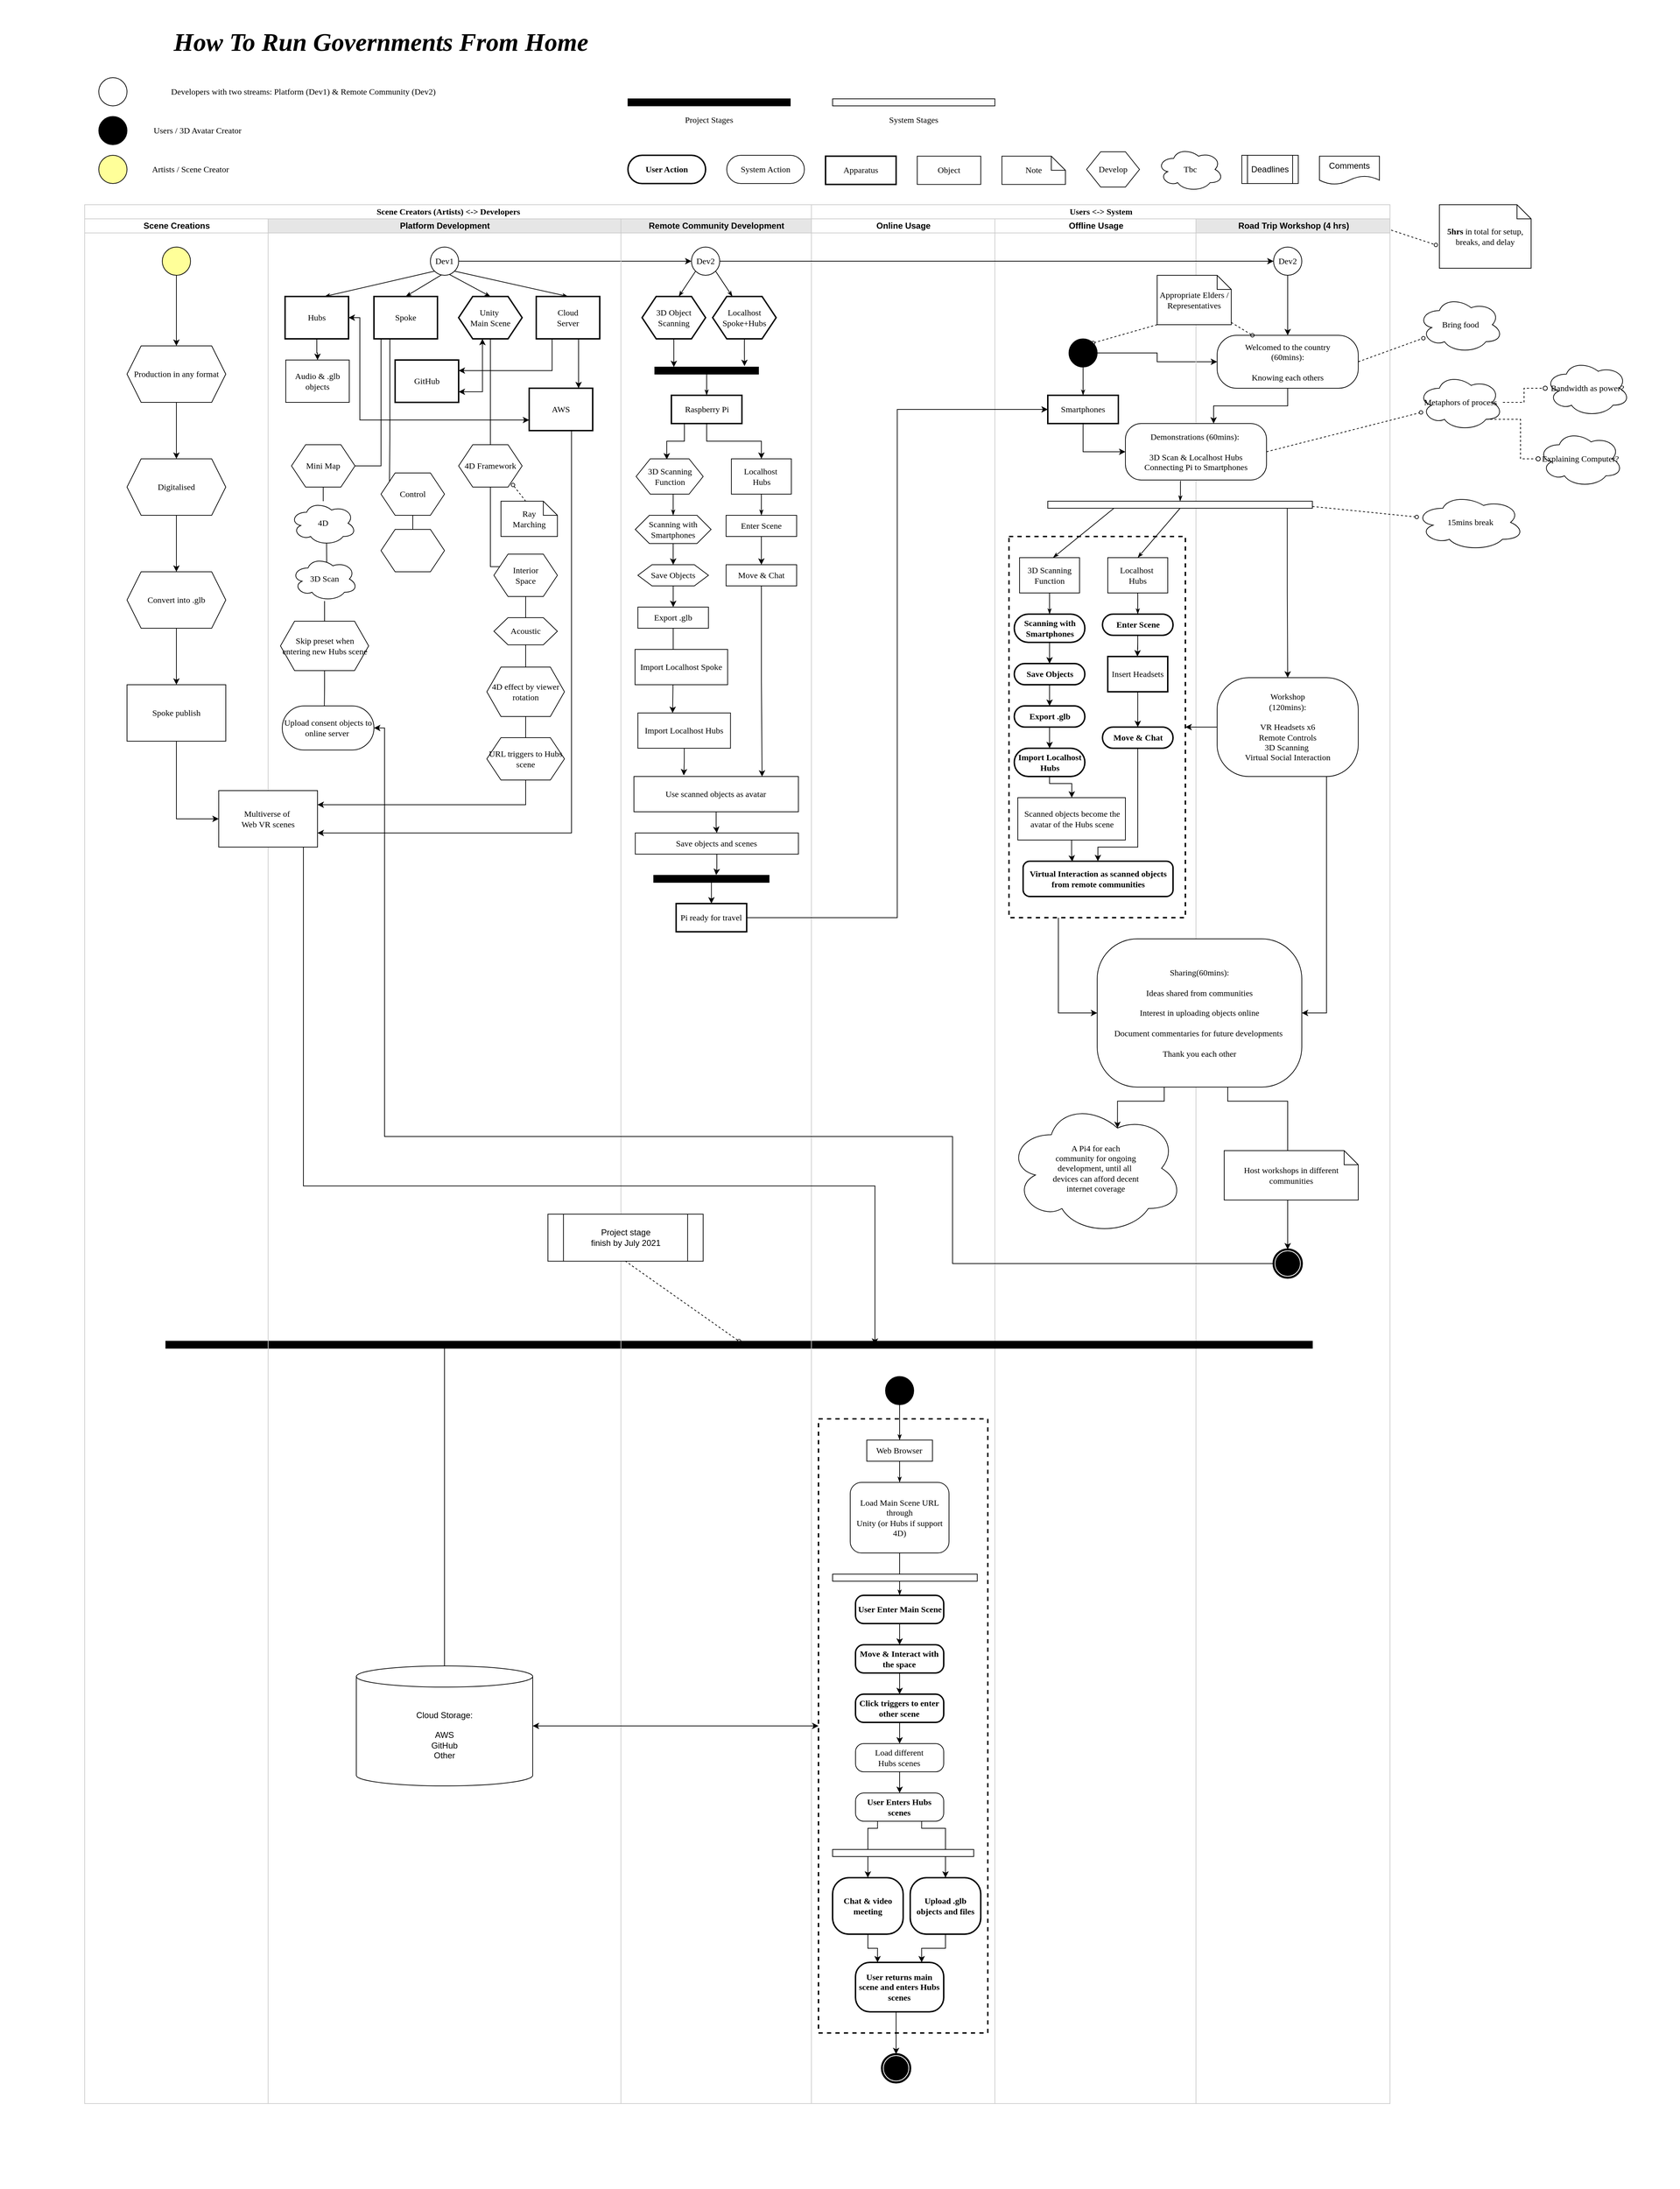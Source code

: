 <mxfile version="14.4.2" type="github">
  <diagram name="Page-1" id="0783ab3e-0a74-02c8-0abd-f7b4e66b4bec">
    <mxGraphModel dx="2234" dy="1595" grid="1" gridSize="10" guides="1" tooltips="1" connect="1" arrows="1" fold="1" page="1" pageScale="1" pageWidth="850" pageHeight="1100" background="#ffffff" math="0" shadow="0">
      <root>
        <mxCell id="0" />
        <mxCell id="1" parent="0" />
        <mxCell id="M7f4Bh_05YBMvfE91U6M-278" value="" style="rounded=0;whiteSpace=wrap;html=1;strokeWidth=1;fillColor=none;strokeColor=none;" parent="1" vertex="1">
          <mxGeometry x="-1110" y="-270" width="2380" height="3100" as="geometry" />
        </mxCell>
        <mxCell id="1c1d494c118603dd-1" value="Users &amp;lt;-&amp;gt; System" style="swimlane;html=1;childLayout=stackLayout;startSize=20;rounded=0;shadow=0;comic=0;labelBackgroundColor=none;strokeWidth=1;fontFamily=Verdana;fontSize=12;align=center;strokeColor=#CCCCCC;" parent="1" vertex="1">
          <mxGeometry x="40" y="20" width="820" height="2690" as="geometry" />
        </mxCell>
        <mxCell id="M7f4Bh_05YBMvfE91U6M-22" value="" style="edgeStyle=orthogonalEdgeStyle;rounded=0;orthogonalLoop=1;jettySize=auto;html=1;entryX=0;entryY=0.5;entryDx=0;entryDy=0;" parent="1c1d494c118603dd-1" source="60571a20871a0731-4" target="M7f4Bh_05YBMvfE91U6M-14" edge="1">
          <mxGeometry relative="1" as="geometry">
            <mxPoint x="485" y="210" as="targetPoint" />
          </mxGeometry>
        </mxCell>
        <mxCell id="M7f4Bh_05YBMvfE91U6M-23" style="edgeStyle=none;rounded=0;html=1;dashed=1;labelBackgroundColor=none;startArrow=none;startFill=0;startSize=5;endArrow=oval;endFill=0;endSize=5;jettySize=auto;orthogonalLoop=1;strokeWidth=1;fontFamily=Verdana;fontSize=12;exitX=0;exitY=1;exitDx=0;exitDy=0;exitPerimeter=0;entryX=1;entryY=0;entryDx=0;entryDy=0;" parent="1c1d494c118603dd-1" source="M7f4Bh_05YBMvfE91U6M-25" target="60571a20871a0731-4" edge="1">
          <mxGeometry relative="1" as="geometry">
            <mxPoint x="419.142" y="165.858" as="targetPoint" />
          </mxGeometry>
        </mxCell>
        <mxCell id="M7f4Bh_05YBMvfE91U6M-31" value="" style="edgeStyle=orthogonalEdgeStyle;rounded=0;orthogonalLoop=1;jettySize=auto;html=1;entryX=0.5;entryY=1;entryDx=0;entryDy=0;startArrow=classic;startFill=1;endArrow=none;endFill=0;" parent="1c1d494c118603dd-1" source="M7f4Bh_05YBMvfE91U6M-26" target="M7f4Bh_05YBMvfE91U6M-1" edge="1">
          <mxGeometry relative="1" as="geometry">
            <mxPoint x="495" y="295" as="targetPoint" />
          </mxGeometry>
        </mxCell>
        <mxCell id="1c1d494c118603dd-2" value="Online Usage" style="swimlane;html=1;startSize=20;strokeColor=#CCCCCC;" parent="1c1d494c118603dd-1" vertex="1">
          <mxGeometry y="20" width="260" height="2670" as="geometry" />
        </mxCell>
        <mxCell id="M7f4Bh_05YBMvfE91U6M-307" value="" style="rounded=0;whiteSpace=wrap;html=1;fillColor=none;dashed=1;strokeWidth=2;" parent="1c1d494c118603dd-2" vertex="1">
          <mxGeometry x="10" y="1700" width="240" height="870" as="geometry" />
        </mxCell>
        <mxCell id="T3Jf7UutJzuPVManvMLe-4" value="" style="ellipse;whiteSpace=wrap;html=1;rounded=0;shadow=0;comic=0;labelBackgroundColor=none;strokeWidth=1;fillColor=#000000;fontFamily=Verdana;fontSize=12;align=center;" parent="1c1d494c118603dd-2" vertex="1">
          <mxGeometry x="104.99" y="1640" width="40" height="40" as="geometry" />
        </mxCell>
        <mxCell id="T3Jf7UutJzuPVManvMLe-5" value="User Enter Main Scene" style="rounded=1;whiteSpace=wrap;html=1;shadow=0;comic=0;labelBackgroundColor=none;strokeWidth=2;fontFamily=Verdana;fontSize=12;align=center;arcSize=29;fontStyle=1" parent="1c1d494c118603dd-2" vertex="1">
          <mxGeometry x="62.5" y="1950" width="125.01" height="40" as="geometry" />
        </mxCell>
        <mxCell id="T3Jf7UutJzuPVManvMLe-3" style="edgeStyle=orthogonalEdgeStyle;rounded=0;html=1;labelBackgroundColor=none;startArrow=none;startFill=0;startSize=5;endArrow=classicThin;endFill=1;endSize=5;jettySize=auto;orthogonalLoop=1;strokeWidth=1;fontFamily=Verdana;fontSize=12;entryX=0.5;entryY=0;entryDx=0;entryDy=0;" parent="1c1d494c118603dd-2" source="T3Jf7UutJzuPVManvMLe-4" target="T3Jf7UutJzuPVManvMLe-21" edge="1">
          <mxGeometry relative="1" as="geometry">
            <mxPoint x="124.99" y="1740" as="targetPoint" />
          </mxGeometry>
        </mxCell>
        <mxCell id="T3Jf7UutJzuPVManvMLe-21" value="Web Browser" style="rounded=0;whiteSpace=wrap;html=1;shadow=0;comic=0;labelBackgroundColor=none;strokeWidth=1;fontFamily=Verdana;fontSize=12;align=center;arcSize=50;" parent="1c1d494c118603dd-2" vertex="1">
          <mxGeometry x="78.44" y="1730" width="93.12" height="30" as="geometry" />
        </mxCell>
        <mxCell id="OEucF-V7NwBfFgC7biBi-5" style="edgeStyle=orthogonalEdgeStyle;rounded=0;html=1;labelBackgroundColor=none;startArrow=none;startFill=0;startSize=5;endArrow=classicThin;endFill=1;endSize=5;jettySize=auto;orthogonalLoop=1;strokeWidth=1;fontFamily=Verdana;fontSize=12;exitX=0.5;exitY=1;exitDx=0;exitDy=0;entryX=0.5;entryY=0;entryDx=0;entryDy=0;" parent="1c1d494c118603dd-2" source="OEucF-V7NwBfFgC7biBi-24" target="T3Jf7UutJzuPVManvMLe-5" edge="1">
          <mxGeometry relative="1" as="geometry">
            <mxPoint x="134.99" y="1710" as="sourcePoint" />
            <mxPoint x="124.99" y="1820" as="targetPoint" />
          </mxGeometry>
        </mxCell>
        <mxCell id="OEucF-V7NwBfFgC7biBi-24" value="Load Main Scene URL through&lt;br&gt;Unity (or Hubs if support 4D)" style="rounded=1;whiteSpace=wrap;html=1;shadow=0;fontFamily=Verdana;fontSize=12;fontColor=#000000;align=center;strokeColor=#000000;strokeWidth=1;fillColor=#ffffff;comic=0;arcSize=16;" parent="1c1d494c118603dd-2" vertex="1">
          <mxGeometry x="54.99" y="1790" width="140" height="100" as="geometry" />
        </mxCell>
        <mxCell id="OEucF-V7NwBfFgC7biBi-25" style="edgeStyle=orthogonalEdgeStyle;rounded=0;html=1;labelBackgroundColor=none;startArrow=none;startFill=0;startSize=5;endArrow=classicThin;endFill=1;endSize=5;jettySize=auto;orthogonalLoop=1;strokeWidth=1;fontFamily=Verdana;fontSize=12;exitX=0.5;exitY=1;exitDx=0;exitDy=0;entryX=0.5;entryY=0;entryDx=0;entryDy=0;" parent="1c1d494c118603dd-2" source="T3Jf7UutJzuPVManvMLe-21" target="OEucF-V7NwBfFgC7biBi-24" edge="1">
          <mxGeometry relative="1" as="geometry">
            <mxPoint x="164.995" y="1820" as="sourcePoint" />
            <mxPoint x="164.99" y="2000" as="targetPoint" />
          </mxGeometry>
        </mxCell>
        <mxCell id="M7f4Bh_05YBMvfE91U6M-284" value="Move &amp;amp; Interact with the space" style="rounded=1;whiteSpace=wrap;html=1;shadow=0;comic=0;labelBackgroundColor=none;strokeWidth=2;fontFamily=Verdana;fontSize=12;align=center;arcSize=29;fontStyle=1" parent="1c1d494c118603dd-2" vertex="1">
          <mxGeometry x="62.49" y="2020" width="125.01" height="40" as="geometry" />
        </mxCell>
        <mxCell id="M7f4Bh_05YBMvfE91U6M-285" value="" style="edgeStyle=orthogonalEdgeStyle;rounded=0;orthogonalLoop=1;jettySize=auto;html=1;startArrow=none;startFill=0;endArrow=classic;endFill=1;" parent="1c1d494c118603dd-2" source="T3Jf7UutJzuPVManvMLe-5" target="M7f4Bh_05YBMvfE91U6M-284" edge="1">
          <mxGeometry relative="1" as="geometry" />
        </mxCell>
        <mxCell id="M7f4Bh_05YBMvfE91U6M-286" value="Click triggers to enter other scene" style="rounded=1;whiteSpace=wrap;html=1;shadow=0;comic=0;labelBackgroundColor=none;strokeWidth=2;fontFamily=Verdana;fontSize=12;align=center;arcSize=29;fontStyle=1" parent="1c1d494c118603dd-2" vertex="1">
          <mxGeometry x="62.49" y="2090" width="125.01" height="40" as="geometry" />
        </mxCell>
        <mxCell id="M7f4Bh_05YBMvfE91U6M-287" value="" style="edgeStyle=orthogonalEdgeStyle;rounded=0;orthogonalLoop=1;jettySize=auto;html=1;startArrow=none;startFill=0;endArrow=classic;endFill=1;" parent="1c1d494c118603dd-2" source="M7f4Bh_05YBMvfE91U6M-284" target="M7f4Bh_05YBMvfE91U6M-286" edge="1">
          <mxGeometry relative="1" as="geometry" />
        </mxCell>
        <mxCell id="M7f4Bh_05YBMvfE91U6M-290" value="Load different &lt;br&gt;Hubs scenes" style="rounded=1;whiteSpace=wrap;html=1;shadow=0;comic=0;labelBackgroundColor=none;strokeWidth=1;fontFamily=Verdana;fontSize=12;align=center;arcSize=29;fontStyle=0" parent="1c1d494c118603dd-2" vertex="1">
          <mxGeometry x="62.49" y="2160" width="125.01" height="40" as="geometry" />
        </mxCell>
        <mxCell id="M7f4Bh_05YBMvfE91U6M-291" value="" style="edgeStyle=orthogonalEdgeStyle;rounded=0;orthogonalLoop=1;jettySize=auto;html=1;startArrow=none;startFill=0;endArrow=classic;endFill=1;" parent="1c1d494c118603dd-2" source="M7f4Bh_05YBMvfE91U6M-286" target="M7f4Bh_05YBMvfE91U6M-290" edge="1">
          <mxGeometry relative="1" as="geometry" />
        </mxCell>
        <mxCell id="M7f4Bh_05YBMvfE91U6M-299" style="edgeStyle=orthogonalEdgeStyle;rounded=0;orthogonalLoop=1;jettySize=auto;html=1;exitX=0.25;exitY=1;exitDx=0;exitDy=0;entryX=0.5;entryY=0;entryDx=0;entryDy=0;startArrow=none;startFill=0;endArrow=classic;endFill=1;" parent="1c1d494c118603dd-2" source="M7f4Bh_05YBMvfE91U6M-294" target="M7f4Bh_05YBMvfE91U6M-298" edge="1">
          <mxGeometry relative="1" as="geometry">
            <Array as="points">
              <mxPoint x="94" y="2280" />
              <mxPoint x="80" y="2280" />
            </Array>
          </mxGeometry>
        </mxCell>
        <mxCell id="M7f4Bh_05YBMvfE91U6M-301" style="edgeStyle=orthogonalEdgeStyle;rounded=0;orthogonalLoop=1;jettySize=auto;html=1;exitX=0.75;exitY=1;exitDx=0;exitDy=0;entryX=0.5;entryY=0;entryDx=0;entryDy=0;startArrow=none;startFill=0;endArrow=classic;endFill=1;" parent="1c1d494c118603dd-2" source="M7f4Bh_05YBMvfE91U6M-294" target="M7f4Bh_05YBMvfE91U6M-300" edge="1">
          <mxGeometry relative="1" as="geometry">
            <Array as="points">
              <mxPoint x="156.01" y="2280" />
              <mxPoint x="190.01" y="2280" />
            </Array>
          </mxGeometry>
        </mxCell>
        <mxCell id="M7f4Bh_05YBMvfE91U6M-294" value="User Enters Hubs scenes" style="rounded=1;whiteSpace=wrap;html=1;shadow=0;comic=0;labelBackgroundColor=none;strokeWidth=1;fontFamily=Verdana;fontSize=12;align=center;arcSize=29;fontStyle=1" parent="1c1d494c118603dd-2" vertex="1">
          <mxGeometry x="62.49" y="2230" width="125.01" height="40" as="geometry" />
        </mxCell>
        <mxCell id="M7f4Bh_05YBMvfE91U6M-295" value="" style="edgeStyle=orthogonalEdgeStyle;rounded=0;orthogonalLoop=1;jettySize=auto;html=1;startArrow=none;startFill=0;endArrow=classic;endFill=1;" parent="1c1d494c118603dd-2" source="M7f4Bh_05YBMvfE91U6M-290" target="M7f4Bh_05YBMvfE91U6M-294" edge="1">
          <mxGeometry relative="1" as="geometry" />
        </mxCell>
        <mxCell id="M7f4Bh_05YBMvfE91U6M-303" style="edgeStyle=orthogonalEdgeStyle;rounded=0;orthogonalLoop=1;jettySize=auto;html=1;entryX=0.25;entryY=0;entryDx=0;entryDy=0;startArrow=none;startFill=0;endArrow=classic;endFill=1;" parent="1c1d494c118603dd-2" source="M7f4Bh_05YBMvfE91U6M-298" target="M7f4Bh_05YBMvfE91U6M-302" edge="1">
          <mxGeometry relative="1" as="geometry" />
        </mxCell>
        <mxCell id="M7f4Bh_05YBMvfE91U6M-298" value="Chat &amp;amp; video meeting" style="rounded=1;whiteSpace=wrap;html=1;shadow=0;comic=0;labelBackgroundColor=none;strokeWidth=2;fontFamily=Verdana;fontSize=12;align=center;arcSize=29;fontStyle=1" parent="1c1d494c118603dd-2" vertex="1">
          <mxGeometry x="30" y="2350" width="100" height="80" as="geometry" />
        </mxCell>
        <mxCell id="M7f4Bh_05YBMvfE91U6M-304" style="edgeStyle=orthogonalEdgeStyle;rounded=0;orthogonalLoop=1;jettySize=auto;html=1;entryX=0.75;entryY=0;entryDx=0;entryDy=0;startArrow=none;startFill=0;endArrow=classic;endFill=1;" parent="1c1d494c118603dd-2" source="M7f4Bh_05YBMvfE91U6M-300" target="M7f4Bh_05YBMvfE91U6M-302" edge="1">
          <mxGeometry relative="1" as="geometry" />
        </mxCell>
        <mxCell id="M7f4Bh_05YBMvfE91U6M-300" value="Upload .glb objects and files" style="rounded=1;whiteSpace=wrap;html=1;shadow=0;comic=0;labelBackgroundColor=none;strokeWidth=2;fontFamily=Verdana;fontSize=12;align=center;arcSize=29;fontStyle=1" parent="1c1d494c118603dd-2" vertex="1">
          <mxGeometry x="140" y="2350" width="100" height="80" as="geometry" />
        </mxCell>
        <mxCell id="M7f4Bh_05YBMvfE91U6M-310" style="edgeStyle=orthogonalEdgeStyle;rounded=0;orthogonalLoop=1;jettySize=auto;html=1;entryX=0.5;entryY=0;entryDx=0;entryDy=0;startArrow=none;startFill=0;endArrow=classic;endFill=1;" parent="1c1d494c118603dd-2" source="M7f4Bh_05YBMvfE91U6M-302" target="M7f4Bh_05YBMvfE91U6M-308" edge="1">
          <mxGeometry relative="1" as="geometry">
            <Array as="points">
              <mxPoint x="120" y="2550" />
              <mxPoint x="120" y="2550" />
            </Array>
          </mxGeometry>
        </mxCell>
        <mxCell id="M7f4Bh_05YBMvfE91U6M-302" value="User returns main scene and enters Hubs scenes" style="rounded=1;whiteSpace=wrap;html=1;shadow=0;comic=0;labelBackgroundColor=none;strokeWidth=2;fontFamily=Verdana;fontSize=12;align=center;arcSize=29;fontStyle=1" parent="1c1d494c118603dd-2" vertex="1">
          <mxGeometry x="62.48" y="2470" width="125.01" height="70" as="geometry" />
        </mxCell>
        <mxCell id="M7f4Bh_05YBMvfE91U6M-306" value="" style="whiteSpace=wrap;html=1;rounded=0;shadow=0;comic=0;labelBackgroundColor=none;strokeWidth=1;fontFamily=Verdana;fontSize=12;align=center;rotation=0;fillColor=#FFFFFF;" parent="1c1d494c118603dd-2" vertex="1">
          <mxGeometry x="30" y="1920" width="205" height="10" as="geometry" />
        </mxCell>
        <mxCell id="M7f4Bh_05YBMvfE91U6M-308" value="" style="shape=mxgraph.bpmn.shape;html=1;verticalLabelPosition=bottom;labelBackgroundColor=#ffffff;verticalAlign=top;perimeter=ellipsePerimeter;outline=end;symbol=terminate;rounded=0;shadow=0;comic=0;strokeWidth=1;fontFamily=Verdana;fontSize=12;align=center;" parent="1c1d494c118603dd-2" vertex="1">
          <mxGeometry x="100" y="2600" width="40" height="40" as="geometry" />
        </mxCell>
        <mxCell id="1c1d494c118603dd-4" value="Offline Usage" style="swimlane;html=1;startSize=20;strokeColor=#CCCCCC;" parent="1c1d494c118603dd-1" vertex="1">
          <mxGeometry x="260" y="20" width="285" height="2670" as="geometry" />
        </mxCell>
        <mxCell id="1c1d494c118603dd-27" style="edgeStyle=orthogonalEdgeStyle;rounded=0;html=1;labelBackgroundColor=none;startArrow=none;startFill=0;startSize=5;endArrow=classicThin;endFill=1;endSize=5;jettySize=auto;orthogonalLoop=1;strokeWidth=1;fontFamily=Verdana;fontSize=12;entryX=0.5;entryY=0;entryDx=0;entryDy=0;" parent="1c1d494c118603dd-4" source="60571a20871a0731-4" target="M7f4Bh_05YBMvfE91U6M-1" edge="1">
          <mxGeometry relative="1" as="geometry">
            <mxPoint x="125.0" y="560" as="targetPoint" />
          </mxGeometry>
        </mxCell>
        <mxCell id="60571a20871a0731-4" value="" style="ellipse;whiteSpace=wrap;html=1;rounded=0;shadow=0;comic=0;labelBackgroundColor=none;strokeWidth=1;fillColor=#000000;fontFamily=Verdana;fontSize=12;align=center;" parent="1c1d494c118603dd-4" vertex="1">
          <mxGeometry x="105" y="170" width="40" height="40" as="geometry" />
        </mxCell>
        <mxCell id="M7f4Bh_05YBMvfE91U6M-1" value="Smartphones" style="rounded=0;whiteSpace=wrap;html=1;shadow=0;comic=0;labelBackgroundColor=none;strokeWidth=2;fontFamily=Verdana;fontSize=12;align=center;arcSize=50;" parent="1c1d494c118603dd-4" vertex="1">
          <mxGeometry x="75" y="250" width="100" height="40" as="geometry" />
        </mxCell>
        <mxCell id="M7f4Bh_05YBMvfE91U6M-107" value="A Pi4 for each &lt;br&gt;community for ongoing &lt;br&gt;development, until all&amp;nbsp;&lt;br&gt;devices can afford decent&lt;br&gt;internet coverage" style="ellipse;shape=cloud;whiteSpace=wrap;html=1;rounded=0;shadow=0;fontFamily=Verdana;strokeWidth=1;comic=0;" parent="1c1d494c118603dd-4" vertex="1">
          <mxGeometry x="17.5" y="1250" width="250" height="190" as="geometry" />
        </mxCell>
        <mxCell id="M7f4Bh_05YBMvfE91U6M-305" value="" style="whiteSpace=wrap;html=1;rounded=0;shadow=0;comic=0;labelBackgroundColor=none;strokeWidth=1;fontFamily=Verdana;fontSize=12;align=center;rotation=0;fillColor=#FFFFFF;" parent="1c1d494c118603dd-4" vertex="1">
          <mxGeometry x="-230" y="2310" width="200.01" height="10" as="geometry" />
        </mxCell>
        <mxCell id="M7f4Bh_05YBMvfE91U6M-7" value="Road Trip Workshop (4 hrs)" style="swimlane;html=1;startSize=20;fillColor=#E6E6E6;strokeColor=#CCCCCC;" parent="1c1d494c118603dd-1" vertex="1">
          <mxGeometry x="545" y="20" width="275" height="2670" as="geometry" />
        </mxCell>
        <mxCell id="M7f4Bh_05YBMvfE91U6M-10" value="" style="shape=mxgraph.bpmn.shape;html=1;verticalLabelPosition=bottom;labelBackgroundColor=#ffffff;verticalAlign=top;perimeter=ellipsePerimeter;outline=end;symbol=terminate;rounded=0;shadow=0;comic=0;strokeWidth=1;fontFamily=Verdana;fontSize=12;align=center;" parent="M7f4Bh_05YBMvfE91U6M-7" vertex="1">
          <mxGeometry x="110" y="1460" width="40" height="40" as="geometry" />
        </mxCell>
        <mxCell id="M7f4Bh_05YBMvfE91U6M-14" value="Welcomed to the country&lt;br&gt;(60mins):&lt;br&gt;&lt;br&gt;Knowing each others" style="rounded=1;whiteSpace=wrap;html=1;shadow=0;comic=0;labelBackgroundColor=none;strokeWidth=1;fontFamily=Verdana;fontSize=12;align=center;arcSize=37;" parent="M7f4Bh_05YBMvfE91U6M-7" vertex="1">
          <mxGeometry x="30" y="165" width="200" height="75" as="geometry" />
        </mxCell>
        <mxCell id="M7f4Bh_05YBMvfE91U6M-17" value="Dev2" style="ellipse;whiteSpace=wrap;html=1;rounded=0;shadow=0;comic=0;labelBackgroundColor=none;strokeWidth=1;fontFamily=Verdana;fontSize=12;align=center;fillColor=#FFFFFF;" parent="M7f4Bh_05YBMvfE91U6M-7" vertex="1">
          <mxGeometry x="110" y="40" width="40" height="40" as="geometry" />
        </mxCell>
        <mxCell id="M7f4Bh_05YBMvfE91U6M-20" value="" style="edgeStyle=orthogonalEdgeStyle;rounded=0;orthogonalLoop=1;jettySize=auto;html=1;entryX=0.5;entryY=0;entryDx=0;entryDy=0;" parent="M7f4Bh_05YBMvfE91U6M-7" source="M7f4Bh_05YBMvfE91U6M-17" target="M7f4Bh_05YBMvfE91U6M-14" edge="1">
          <mxGeometry relative="1" as="geometry">
            <mxPoint x="130" y="130" as="targetPoint" />
          </mxGeometry>
        </mxCell>
        <mxCell id="M7f4Bh_05YBMvfE91U6M-25" value="Appropriate Elders / Representatives" style="shape=note;whiteSpace=wrap;html=1;rounded=0;shadow=0;comic=0;labelBackgroundColor=none;strokeWidth=1;fontFamily=Verdana;fontSize=12;align=center;size=20;" parent="M7f4Bh_05YBMvfE91U6M-7" vertex="1">
          <mxGeometry x="-55" y="80" width="105" height="70" as="geometry" />
        </mxCell>
        <mxCell id="M7f4Bh_05YBMvfE91U6M-24" style="edgeStyle=none;rounded=0;html=1;dashed=1;labelBackgroundColor=none;startArrow=none;startFill=0;startSize=5;endArrow=oval;endFill=0;endSize=5;jettySize=auto;orthogonalLoop=1;strokeWidth=1;fontFamily=Verdana;fontSize=12;entryX=0.25;entryY=0;entryDx=0;entryDy=0;" parent="M7f4Bh_05YBMvfE91U6M-7" source="M7f4Bh_05YBMvfE91U6M-25" target="M7f4Bh_05YBMvfE91U6M-14" edge="1">
          <mxGeometry relative="1" as="geometry">
            <mxPoint x="100" y="135" as="targetPoint" />
          </mxGeometry>
        </mxCell>
        <mxCell id="M7f4Bh_05YBMvfE91U6M-26" value="Demonstrations (60mins):&amp;nbsp;&lt;br&gt;&lt;br&gt;3D Scan &amp;amp; Localhost Hubs&lt;br&gt;Connecting Pi to Smartphones" style="rounded=1;whiteSpace=wrap;html=1;shadow=0;comic=0;labelBackgroundColor=none;strokeWidth=1;fontFamily=Verdana;fontSize=12;align=center;arcSize=28;" parent="M7f4Bh_05YBMvfE91U6M-7" vertex="1">
          <mxGeometry x="-100" y="290" width="200" height="80" as="geometry" />
        </mxCell>
        <mxCell id="M7f4Bh_05YBMvfE91U6M-27" value="" style="edgeStyle=orthogonalEdgeStyle;rounded=0;orthogonalLoop=1;jettySize=auto;html=1;" parent="M7f4Bh_05YBMvfE91U6M-7" source="M7f4Bh_05YBMvfE91U6M-14" target="M7f4Bh_05YBMvfE91U6M-26" edge="1">
          <mxGeometry relative="1" as="geometry">
            <Array as="points">
              <mxPoint x="130" y="265" />
              <mxPoint x="25" y="265" />
            </Array>
          </mxGeometry>
        </mxCell>
        <mxCell id="M7f4Bh_05YBMvfE91U6M-33" value="" style="edgeStyle=orthogonalEdgeStyle;rounded=0;orthogonalLoop=1;jettySize=auto;html=1;exitX=0.905;exitY=0.957;exitDx=0;exitDy=0;exitPerimeter=0;" parent="M7f4Bh_05YBMvfE91U6M-7" source="M7f4Bh_05YBMvfE91U6M-63" target="M7f4Bh_05YBMvfE91U6M-32" edge="1">
          <mxGeometry relative="1" as="geometry">
            <mxPoint x="45" y="470" as="sourcePoint" />
          </mxGeometry>
        </mxCell>
        <mxCell id="M7f4Bh_05YBMvfE91U6M-104" style="edgeStyle=orthogonalEdgeStyle;rounded=0;orthogonalLoop=1;jettySize=auto;html=1;entryX=1;entryY=0.5;entryDx=0;entryDy=0;startArrow=none;startFill=0;endArrow=classic;endFill=1;" parent="M7f4Bh_05YBMvfE91U6M-7" source="M7f4Bh_05YBMvfE91U6M-32" target="M7f4Bh_05YBMvfE91U6M-51" edge="1">
          <mxGeometry relative="1" as="geometry">
            <Array as="points">
              <mxPoint x="185" y="1125" />
            </Array>
          </mxGeometry>
        </mxCell>
        <mxCell id="M7f4Bh_05YBMvfE91U6M-32" value="Workshop&lt;br&gt;(120mins):&lt;br&gt;&lt;br&gt;VR Headsets x6&lt;br&gt;Remote Controls&lt;br&gt;3D Scanning&amp;nbsp;&lt;br&gt;Virtual Social Interaction" style="rounded=1;whiteSpace=wrap;html=1;shadow=0;comic=0;labelBackgroundColor=none;strokeWidth=1;fontFamily=Verdana;fontSize=12;align=center;arcSize=32;" parent="M7f4Bh_05YBMvfE91U6M-7" vertex="1">
          <mxGeometry x="30" y="650" width="200" height="140" as="geometry" />
        </mxCell>
        <mxCell id="M7f4Bh_05YBMvfE91U6M-36" value="" style="edgeStyle=orthogonalEdgeStyle;rounded=0;orthogonalLoop=1;jettySize=auto;html=1;entryX=1;entryY=0.5;entryDx=0;entryDy=0;" parent="M7f4Bh_05YBMvfE91U6M-7" source="M7f4Bh_05YBMvfE91U6M-32" target="M7f4Bh_05YBMvfE91U6M-34" edge="1">
          <mxGeometry relative="1" as="geometry">
            <mxPoint x="-5" y="245" as="targetPoint" />
          </mxGeometry>
        </mxCell>
        <mxCell id="M7f4Bh_05YBMvfE91U6M-51" value="Sharing(60mins):&lt;br&gt;&amp;nbsp;&lt;br&gt;Ideas shared from communities&lt;br&gt;&lt;br&gt;Interest in uploading objects online&lt;br&gt;&lt;br&gt;Document commentaries for future developments&amp;nbsp;&lt;br&gt;&lt;br&gt;Thank you each other" style="rounded=1;whiteSpace=wrap;html=1;shadow=0;comic=0;labelBackgroundColor=none;strokeWidth=1;fontFamily=Verdana;fontSize=12;align=center;arcSize=27;" parent="M7f4Bh_05YBMvfE91U6M-7" vertex="1">
          <mxGeometry x="-140" y="1020" width="290" height="210" as="geometry" />
        </mxCell>
        <mxCell id="M7f4Bh_05YBMvfE91U6M-63" value="" style="whiteSpace=wrap;html=1;rounded=0;shadow=0;comic=0;labelBackgroundColor=none;strokeWidth=1;fontFamily=Verdana;fontSize=12;align=center;rotation=0;fillColor=#FFFFFF;" parent="M7f4Bh_05YBMvfE91U6M-7" vertex="1">
          <mxGeometry x="-210" y="400" width="375" height="10" as="geometry" />
        </mxCell>
        <mxCell id="M7f4Bh_05YBMvfE91U6M-64" style="edgeStyle=orthogonalEdgeStyle;rounded=0;html=1;labelBackgroundColor=none;startArrow=none;startFill=0;startSize=5;endArrow=classicThin;endFill=1;endSize=5;jettySize=auto;orthogonalLoop=1;strokeWidth=1;fontFamily=Verdana;fontSize=12;exitX=0.39;exitY=1.014;exitDx=0;exitDy=0;exitPerimeter=0;" parent="M7f4Bh_05YBMvfE91U6M-7" source="M7f4Bh_05YBMvfE91U6M-26" target="M7f4Bh_05YBMvfE91U6M-63" edge="1">
          <mxGeometry relative="1" as="geometry">
            <mxPoint x="90" y="410" as="sourcePoint" />
          </mxGeometry>
        </mxCell>
        <mxCell id="M7f4Bh_05YBMvfE91U6M-105" style="edgeStyle=orthogonalEdgeStyle;rounded=0;orthogonalLoop=1;jettySize=auto;html=1;entryX=0;entryY=0.5;entryDx=0;entryDy=0;startArrow=none;startFill=0;endArrow=classic;endFill=1;" parent="M7f4Bh_05YBMvfE91U6M-7" source="M7f4Bh_05YBMvfE91U6M-34" target="M7f4Bh_05YBMvfE91U6M-51" edge="1">
          <mxGeometry relative="1" as="geometry">
            <Array as="points">
              <mxPoint x="-195" y="1125" />
            </Array>
          </mxGeometry>
        </mxCell>
        <mxCell id="M7f4Bh_05YBMvfE91U6M-34" value="" style="rounded=0;whiteSpace=wrap;html=1;fillColor=none;dashed=1;strokeWidth=2;" parent="M7f4Bh_05YBMvfE91U6M-7" vertex="1">
          <mxGeometry x="-265" y="450" width="250" height="540" as="geometry" />
        </mxCell>
        <mxCell id="M7f4Bh_05YBMvfE91U6M-3" style="rounded=0;html=1;labelBackgroundColor=none;startArrow=none;startFill=0;startSize=5;endArrow=classicThin;endFill=1;endSize=5;jettySize=auto;orthogonalLoop=1;strokeWidth=1;fontFamily=Verdana;fontSize=12;exitX=0.25;exitY=1;exitDx=0;exitDy=0;entryX=0.5;entryY=0;entryDx=0;entryDy=0;" parent="M7f4Bh_05YBMvfE91U6M-7" source="M7f4Bh_05YBMvfE91U6M-63" edge="1">
          <mxGeometry x="320" y="460.002" as="geometry">
            <mxPoint x="-174.142" y="420.002" as="sourcePoint" />
            <mxPoint x="-202.5" y="480" as="targetPoint" />
          </mxGeometry>
        </mxCell>
        <mxCell id="M7f4Bh_05YBMvfE91U6M-4" style="rounded=0;html=1;labelBackgroundColor=none;startArrow=none;startFill=0;startSize=5;endArrow=classicThin;endFill=1;endSize=5;jettySize=auto;orthogonalLoop=1;strokeWidth=1;fontFamily=Verdana;fontSize=12;exitX=0.5;exitY=1;exitDx=0;exitDy=0;entryX=0.5;entryY=0;entryDx=0;entryDy=0;" parent="M7f4Bh_05YBMvfE91U6M-7" source="M7f4Bh_05YBMvfE91U6M-63" edge="1">
          <mxGeometry x="320" y="460.002" as="geometry">
            <mxPoint x="-145.858" y="420.002" as="sourcePoint" />
            <mxPoint x="-82.5" y="480" as="targetPoint" />
          </mxGeometry>
        </mxCell>
        <mxCell id="M7f4Bh_05YBMvfE91U6M-53" value="3D Scanning Function" style="rounded=0;whiteSpace=wrap;html=1;shadow=0;comic=0;labelBackgroundColor=none;strokeWidth=1;fontFamily=Verdana;fontSize=12;align=center;arcSize=50;" parent="M7f4Bh_05YBMvfE91U6M-7" vertex="1">
          <mxGeometry x="-250" y="480" width="85" height="50" as="geometry" />
        </mxCell>
        <mxCell id="M7f4Bh_05YBMvfE91U6M-55" value="Localhost&amp;nbsp;&lt;br&gt;Hubs" style="rounded=0;whiteSpace=wrap;html=1;shadow=0;comic=0;labelBackgroundColor=none;strokeWidth=1;fontFamily=Verdana;fontSize=12;align=center;arcSize=50;" parent="M7f4Bh_05YBMvfE91U6M-7" vertex="1">
          <mxGeometry x="-125" y="480" width="85" height="50" as="geometry" />
        </mxCell>
        <mxCell id="M7f4Bh_05YBMvfE91U6M-58" value="Scanning with Smartphones" style="rounded=1;whiteSpace=wrap;html=1;shadow=0;comic=0;labelBackgroundColor=none;strokeWidth=2;fontFamily=Verdana;fontSize=12;align=center;arcSize=50;fontStyle=1" parent="M7f4Bh_05YBMvfE91U6M-7" vertex="1">
          <mxGeometry x="-257.5" y="560" width="100" height="40" as="geometry" />
        </mxCell>
        <mxCell id="M7f4Bh_05YBMvfE91U6M-59" style="edgeStyle=orthogonalEdgeStyle;rounded=0;html=1;labelBackgroundColor=none;startArrow=none;startFill=0;startSize=5;endArrow=classicThin;endFill=1;endSize=5;jettySize=auto;orthogonalLoop=1;strokeWidth=1;fontFamily=Verdana;fontSize=12;exitX=0.5;exitY=1;exitDx=0;exitDy=0;entryX=0.5;entryY=0;entryDx=0;entryDy=0;" parent="M7f4Bh_05YBMvfE91U6M-7" target="M7f4Bh_05YBMvfE91U6M-58" edge="1">
          <mxGeometry x="320" y="460.002" as="geometry">
            <mxPoint x="-207.49" y="530" as="sourcePoint" />
            <mxPoint x="-247.5" y="420" as="targetPoint" />
          </mxGeometry>
        </mxCell>
        <mxCell id="M7f4Bh_05YBMvfE91U6M-60" value="Enter Scene" style="rounded=1;whiteSpace=wrap;html=1;shadow=0;comic=0;labelBackgroundColor=none;strokeWidth=2;fontFamily=Verdana;fontSize=12;align=center;arcSize=50;fontStyle=1" parent="M7f4Bh_05YBMvfE91U6M-7" vertex="1">
          <mxGeometry x="-132.5" y="560" width="100" height="30" as="geometry" />
        </mxCell>
        <mxCell id="M7f4Bh_05YBMvfE91U6M-61" style="edgeStyle=orthogonalEdgeStyle;rounded=0;html=1;labelBackgroundColor=none;startArrow=none;startFill=0;startSize=5;endArrow=classicThin;endFill=1;endSize=5;jettySize=auto;orthogonalLoop=1;strokeWidth=1;fontFamily=Verdana;fontSize=12;exitX=0.5;exitY=1;exitDx=0;exitDy=0;entryX=0.5;entryY=0;entryDx=0;entryDy=0;" parent="M7f4Bh_05YBMvfE91U6M-7" target="M7f4Bh_05YBMvfE91U6M-60" edge="1">
          <mxGeometry x="320" y="460.002" as="geometry">
            <mxPoint x="-82.49" y="530" as="sourcePoint" />
            <mxPoint x="-422.5" y="380" as="targetPoint" />
          </mxGeometry>
        </mxCell>
        <mxCell id="M7f4Bh_05YBMvfE91U6M-65" value="Save Objects" style="rounded=1;whiteSpace=wrap;html=1;shadow=0;comic=0;labelBackgroundColor=none;strokeWidth=2;fontFamily=Verdana;fontSize=12;align=center;arcSize=50;fontStyle=1" parent="M7f4Bh_05YBMvfE91U6M-7" vertex="1">
          <mxGeometry x="-257.5" y="630" width="100" height="30" as="geometry" />
        </mxCell>
        <mxCell id="M7f4Bh_05YBMvfE91U6M-66" value="" style="edgeStyle=orthogonalEdgeStyle;rounded=0;orthogonalLoop=1;jettySize=auto;html=1;startArrow=none;startFill=0;endArrow=classic;endFill=1;" parent="M7f4Bh_05YBMvfE91U6M-7" source="M7f4Bh_05YBMvfE91U6M-58" target="M7f4Bh_05YBMvfE91U6M-65" edge="1">
          <mxGeometry relative="1" as="geometry" />
        </mxCell>
        <mxCell id="M7f4Bh_05YBMvfE91U6M-67" value="Export .glb" style="rounded=1;whiteSpace=wrap;html=1;shadow=0;comic=0;labelBackgroundColor=none;strokeWidth=2;fontFamily=Verdana;fontSize=12;align=center;arcSize=50;fontStyle=1" parent="M7f4Bh_05YBMvfE91U6M-7" vertex="1">
          <mxGeometry x="-257.5" y="690" width="100" height="30" as="geometry" />
        </mxCell>
        <mxCell id="M7f4Bh_05YBMvfE91U6M-68" value="" style="edgeStyle=orthogonalEdgeStyle;rounded=0;orthogonalLoop=1;jettySize=auto;html=1;startArrow=none;startFill=0;endArrow=classic;endFill=1;" parent="M7f4Bh_05YBMvfE91U6M-7" source="M7f4Bh_05YBMvfE91U6M-65" target="M7f4Bh_05YBMvfE91U6M-67" edge="1">
          <mxGeometry relative="1" as="geometry" />
        </mxCell>
        <mxCell id="M7f4Bh_05YBMvfE91U6M-75" value="Insert Headsets" style="rounded=0;whiteSpace=wrap;html=1;shadow=0;comic=0;labelBackgroundColor=none;strokeWidth=2;fontFamily=Verdana;fontSize=12;align=center;arcSize=50;" parent="M7f4Bh_05YBMvfE91U6M-7" vertex="1">
          <mxGeometry x="-125" y="620" width="85" height="50" as="geometry" />
        </mxCell>
        <mxCell id="M7f4Bh_05YBMvfE91U6M-83" style="edgeStyle=orthogonalEdgeStyle;rounded=0;orthogonalLoop=1;jettySize=auto;html=1;startArrow=none;startFill=0;endArrow=classic;endFill=1;" parent="M7f4Bh_05YBMvfE91U6M-7" source="M7f4Bh_05YBMvfE91U6M-77" target="M7f4Bh_05YBMvfE91U6M-79" edge="1">
          <mxGeometry relative="1" as="geometry">
            <Array as="points">
              <mxPoint x="-207" y="800" />
              <mxPoint x="-176" y="800" />
            </Array>
          </mxGeometry>
        </mxCell>
        <mxCell id="M7f4Bh_05YBMvfE91U6M-77" value="Import Localhost Hubs" style="rounded=1;whiteSpace=wrap;html=1;shadow=0;comic=0;labelBackgroundColor=none;strokeWidth=2;fontFamily=Verdana;fontSize=12;align=center;arcSize=50;fontStyle=1" parent="M7f4Bh_05YBMvfE91U6M-7" vertex="1">
          <mxGeometry x="-257.5" y="750" width="100" height="40" as="geometry" />
        </mxCell>
        <mxCell id="M7f4Bh_05YBMvfE91U6M-78" value="" style="edgeStyle=orthogonalEdgeStyle;rounded=0;orthogonalLoop=1;jettySize=auto;html=1;startArrow=none;startFill=0;endArrow=classic;endFill=1;" parent="M7f4Bh_05YBMvfE91U6M-7" source="M7f4Bh_05YBMvfE91U6M-67" target="M7f4Bh_05YBMvfE91U6M-77" edge="1">
          <mxGeometry relative="1" as="geometry" />
        </mxCell>
        <mxCell id="M7f4Bh_05YBMvfE91U6M-69" value="Move &amp;amp; Chat" style="rounded=1;whiteSpace=wrap;html=1;shadow=0;comic=0;labelBackgroundColor=none;strokeWidth=2;fontFamily=Verdana;fontSize=12;align=center;arcSize=50;fontStyle=1" parent="M7f4Bh_05YBMvfE91U6M-7" vertex="1">
          <mxGeometry x="-132.5" y="720" width="100" height="30" as="geometry" />
        </mxCell>
        <mxCell id="M7f4Bh_05YBMvfE91U6M-76" value="" style="edgeStyle=orthogonalEdgeStyle;rounded=0;orthogonalLoop=1;jettySize=auto;html=1;startArrow=none;startFill=0;endArrow=classic;endFill=1;entryX=0.5;entryY=0;entryDx=0;entryDy=0;" parent="M7f4Bh_05YBMvfE91U6M-7" source="M7f4Bh_05YBMvfE91U6M-75" target="M7f4Bh_05YBMvfE91U6M-69" edge="1">
          <mxGeometry relative="1" as="geometry">
            <mxPoint x="-82" y="700" as="targetPoint" />
          </mxGeometry>
        </mxCell>
        <mxCell id="M7f4Bh_05YBMvfE91U6M-79" value="Scanned objects become the avatar of the Hubs scene" style="rounded=0;whiteSpace=wrap;html=1;shadow=0;comic=0;labelBackgroundColor=none;strokeWidth=1;fontFamily=Verdana;fontSize=12;align=center;arcSize=50;" parent="M7f4Bh_05YBMvfE91U6M-7" vertex="1">
          <mxGeometry x="-252.5" y="820" width="152.5" height="60" as="geometry" />
        </mxCell>
        <mxCell id="M7f4Bh_05YBMvfE91U6M-93" value="" style="edgeStyle=orthogonalEdgeStyle;rounded=0;orthogonalLoop=1;jettySize=auto;html=1;startArrow=none;startFill=0;endArrow=classic;endFill=1;entryX=0.5;entryY=0;entryDx=0;entryDy=0;" parent="M7f4Bh_05YBMvfE91U6M-7" source="M7f4Bh_05YBMvfE91U6M-51" target="M7f4Bh_05YBMvfE91U6M-10" edge="1">
          <mxGeometry relative="1" as="geometry">
            <mxPoint x="130.0" y="1360.0" as="targetPoint" />
            <Array as="points">
              <mxPoint x="45" y="1250" />
              <mxPoint x="130" y="1250" />
            </Array>
          </mxGeometry>
        </mxCell>
        <mxCell id="M7f4Bh_05YBMvfE91U6M-101" value="Host workshops in different communities" style="shape=note;whiteSpace=wrap;html=1;rounded=0;shadow=0;comic=0;labelBackgroundColor=none;strokeWidth=1;fontFamily=Verdana;fontSize=12;align=center;size=20;" parent="M7f4Bh_05YBMvfE91U6M-7" vertex="1">
          <mxGeometry x="40" y="1320" width="190" height="70" as="geometry" />
        </mxCell>
        <mxCell id="M7f4Bh_05YBMvfE91U6M-262" value="" style="whiteSpace=wrap;html=1;rounded=0;shadow=0;comic=0;labelBackgroundColor=none;strokeWidth=1;fillColor=#000000;fontFamily=Verdana;fontSize=12;align=center;rotation=0;" parent="M7f4Bh_05YBMvfE91U6M-7" vertex="1">
          <mxGeometry x="-1460" y="1590" width="1625" height="10" as="geometry" />
        </mxCell>
        <mxCell id="M7f4Bh_05YBMvfE91U6M-110" style="edgeStyle=orthogonalEdgeStyle;rounded=0;orthogonalLoop=1;jettySize=auto;html=1;entryX=0.625;entryY=0.2;entryDx=0;entryDy=0;entryPerimeter=0;startArrow=none;startFill=0;endArrow=classic;endFill=1;" parent="1c1d494c118603dd-1" source="M7f4Bh_05YBMvfE91U6M-51" target="M7f4Bh_05YBMvfE91U6M-107" edge="1">
          <mxGeometry relative="1" as="geometry">
            <Array as="points">
              <mxPoint x="500" y="1270" />
              <mxPoint x="434" y="1270" />
            </Array>
          </mxGeometry>
        </mxCell>
        <mxCell id="T3Jf7UutJzuPVManvMLe-22" value="System Action" style="rounded=1;whiteSpace=wrap;html=1;shadow=0;comic=0;labelBackgroundColor=none;strokeWidth=1;fontFamily=Verdana;fontSize=12;align=center;arcSize=50;" parent="1" vertex="1">
          <mxGeometry x="-80" y="-50" width="110" height="40" as="geometry" />
        </mxCell>
        <mxCell id="T3Jf7UutJzuPVManvMLe-23" value="Object" style="rounded=0;whiteSpace=wrap;html=1;shadow=0;comic=0;labelBackgroundColor=none;strokeWidth=1;fontFamily=Verdana;fontSize=12;align=center;arcSize=50;" parent="1" vertex="1">
          <mxGeometry x="190" y="-48.75" width="90" height="40" as="geometry" />
        </mxCell>
        <mxCell id="T3Jf7UutJzuPVManvMLe-24" value="Note" style="shape=note;whiteSpace=wrap;html=1;rounded=0;shadow=0;comic=0;labelBackgroundColor=none;strokeWidth=1;fontFamily=Verdana;fontSize=12;align=center;size=20;" parent="1" vertex="1">
          <mxGeometry x="310" y="-48.75" width="90" height="40" as="geometry" />
        </mxCell>
        <mxCell id="T3Jf7UutJzuPVManvMLe-25" value="Scene Creators (Artists) &amp;lt;-&amp;gt; Developers" style="swimlane;html=1;childLayout=stackLayout;startSize=20;rounded=0;shadow=0;comic=0;labelBackgroundColor=none;strokeWidth=1;fontFamily=Verdana;fontSize=12;align=center;strokeColor=#CCCCCC;" parent="1" vertex="1">
          <mxGeometry x="-990" y="20" width="1030" height="2690" as="geometry" />
        </mxCell>
        <mxCell id="T3Jf7UutJzuPVManvMLe-26" value="Scene Creations" style="swimlane;html=1;startSize=20;strokeColor=#CCCCCC;" parent="T3Jf7UutJzuPVManvMLe-25" vertex="1">
          <mxGeometry y="20" width="260" height="2670" as="geometry" />
        </mxCell>
        <mxCell id="M7f4Bh_05YBMvfE91U6M-248" style="edgeStyle=orthogonalEdgeStyle;rounded=0;orthogonalLoop=1;jettySize=auto;html=1;startArrow=none;startFill=0;endArrow=classic;endFill=1;" parent="T3Jf7UutJzuPVManvMLe-26" source="M7f4Bh_05YBMvfE91U6M-194" target="M7f4Bh_05YBMvfE91U6M-247" edge="1">
          <mxGeometry relative="1" as="geometry" />
        </mxCell>
        <mxCell id="M7f4Bh_05YBMvfE91U6M-194" value="" style="ellipse;whiteSpace=wrap;html=1;rounded=0;shadow=0;comic=0;labelBackgroundColor=none;strokeWidth=1;fontFamily=Verdana;fontSize=12;align=center;fillColor=#FFFF99;" parent="T3Jf7UutJzuPVManvMLe-26" vertex="1">
          <mxGeometry x="110" y="40" width="40" height="40" as="geometry" />
        </mxCell>
        <mxCell id="M7f4Bh_05YBMvfE91U6M-247" value="Production in any format" style="shape=hexagon;perimeter=hexagonPerimeter2;whiteSpace=wrap;html=1;fixedSize=1;rounded=0;shadow=0;fontFamily=Verdana;strokeWidth=1;arcSize=50;comic=0;" parent="T3Jf7UutJzuPVManvMLe-26" vertex="1">
          <mxGeometry x="60" y="180" width="140" height="80" as="geometry" />
        </mxCell>
        <mxCell id="OEucF-V7NwBfFgC7biBi-8" value="" style="edgeStyle=orthogonalEdgeStyle;rounded=0;orthogonalLoop=1;jettySize=auto;html=1;" parent="T3Jf7UutJzuPVManvMLe-25" source="OEucF-V7NwBfFgC7biBi-6" target="OEucF-V7NwBfFgC7biBi-7" edge="1">
          <mxGeometry relative="1" as="geometry" />
        </mxCell>
        <mxCell id="T3Jf7UutJzuPVManvMLe-31" value="Platform Development" style="swimlane;html=1;startSize=20;fillColor=#E6E6E6;strokeColor=#CCCCCC;" parent="T3Jf7UutJzuPVManvMLe-25" vertex="1">
          <mxGeometry x="260" y="20" width="500" height="2670" as="geometry" />
        </mxCell>
        <mxCell id="OEucF-V7NwBfFgC7biBi-6" value="Dev1" style="ellipse;whiteSpace=wrap;html=1;rounded=0;shadow=0;comic=0;labelBackgroundColor=none;strokeWidth=1;fontFamily=Verdana;fontSize=12;align=center;fillColor=#FFFFFF;" parent="T3Jf7UutJzuPVManvMLe-31" vertex="1">
          <mxGeometry x="230" y="40" width="40" height="40" as="geometry" />
        </mxCell>
        <mxCell id="OEucF-V7NwBfFgC7biBi-11" style="rounded=0;html=1;labelBackgroundColor=none;startArrow=none;startFill=0;startSize=5;endArrow=classicThin;endFill=1;endSize=5;jettySize=auto;orthogonalLoop=1;strokeWidth=1;fontFamily=Verdana;fontSize=12;exitX=0;exitY=1;exitDx=0;exitDy=0;" parent="T3Jf7UutJzuPVManvMLe-31" source="OEucF-V7NwBfFgC7biBi-6" edge="1">
          <mxGeometry relative="1" as="geometry">
            <mxPoint x="110" y="90" as="sourcePoint" />
            <mxPoint x="80" y="110" as="targetPoint" />
          </mxGeometry>
        </mxCell>
        <mxCell id="OEucF-V7NwBfFgC7biBi-13" style="rounded=0;html=1;labelBackgroundColor=none;startArrow=none;startFill=0;startSize=5;endArrow=classicThin;endFill=1;endSize=5;jettySize=auto;orthogonalLoop=1;strokeWidth=1;fontFamily=Verdana;fontSize=12;exitX=1;exitY=1;exitDx=0;exitDy=0;entryX=0.5;entryY=0;entryDx=0;entryDy=0;" parent="T3Jf7UutJzuPVManvMLe-31" source="OEucF-V7NwBfFgC7biBi-6" target="M7f4Bh_05YBMvfE91U6M-116" edge="1">
          <mxGeometry relative="1" as="geometry">
            <mxPoint x="270.998" y="84.142" as="sourcePoint" />
            <mxPoint x="286.14" y="110" as="targetPoint" />
          </mxGeometry>
        </mxCell>
        <mxCell id="M7f4Bh_05YBMvfE91U6M-109" value="Upload consent objects to &lt;br&gt;online server&amp;nbsp;" style="rounded=1;whiteSpace=wrap;html=1;shadow=0;comic=0;labelBackgroundColor=none;strokeWidth=1;fontFamily=Verdana;fontSize=12;align=center;arcSize=50;" parent="T3Jf7UutJzuPVManvMLe-31" vertex="1">
          <mxGeometry x="20" y="690" width="130" height="62.5" as="geometry" />
        </mxCell>
        <mxCell id="M7f4Bh_05YBMvfE91U6M-229" style="edgeStyle=orthogonalEdgeStyle;rounded=0;orthogonalLoop=1;jettySize=auto;html=1;exitX=1;exitY=0.5;exitDx=0;exitDy=0;entryX=0;entryY=0.75;entryDx=0;entryDy=0;startArrow=classic;startFill=1;endArrow=classic;endFill=1;" parent="T3Jf7UutJzuPVManvMLe-31" source="M7f4Bh_05YBMvfE91U6M-115" target="M7f4Bh_05YBMvfE91U6M-214" edge="1">
          <mxGeometry relative="1" as="geometry">
            <Array as="points">
              <mxPoint x="130" y="140" />
              <mxPoint x="130" y="285" />
            </Array>
          </mxGeometry>
        </mxCell>
        <mxCell id="M7f4Bh_05YBMvfE91U6M-115" value="Hubs" style="rounded=0;whiteSpace=wrap;html=1;shadow=0;fontFamily=Verdana;fontSize=12;fontColor=#000000;align=center;strokeColor=#000000;strokeWidth=2;fillColor=#ffffff;comic=0;" parent="T3Jf7UutJzuPVManvMLe-31" vertex="1">
          <mxGeometry x="24" y="110" width="90" height="60" as="geometry" />
        </mxCell>
        <mxCell id="M7f4Bh_05YBMvfE91U6M-228" style="edgeStyle=orthogonalEdgeStyle;rounded=0;orthogonalLoop=1;jettySize=auto;html=1;exitX=0.25;exitY=1;exitDx=0;exitDy=0;entryX=1;entryY=0.25;entryDx=0;entryDy=0;startArrow=none;startFill=0;endArrow=classic;endFill=1;" parent="T3Jf7UutJzuPVManvMLe-31" source="M7f4Bh_05YBMvfE91U6M-116" target="M7f4Bh_05YBMvfE91U6M-216" edge="1">
          <mxGeometry relative="1" as="geometry" />
        </mxCell>
        <mxCell id="M7f4Bh_05YBMvfE91U6M-116" value="Cloud &lt;br&gt;Server" style="rounded=0;whiteSpace=wrap;html=1;shadow=0;fontFamily=Verdana;fontSize=12;fontColor=#000000;align=center;strokeColor=#000000;strokeWidth=2;fillColor=#ffffff;comic=0;" parent="T3Jf7UutJzuPVManvMLe-31" vertex="1">
          <mxGeometry x="380" y="110" width="90" height="60" as="geometry" />
        </mxCell>
        <mxCell id="M7f4Bh_05YBMvfE91U6M-226" style="edgeStyle=orthogonalEdgeStyle;rounded=0;orthogonalLoop=1;jettySize=auto;html=1;exitX=0.375;exitY=1;exitDx=0;exitDy=0;entryX=1;entryY=0.75;entryDx=0;entryDy=0;startArrow=classic;startFill=1;endArrow=classic;endFill=1;" parent="T3Jf7UutJzuPVManvMLe-31" source="M7f4Bh_05YBMvfE91U6M-193" target="M7f4Bh_05YBMvfE91U6M-216" edge="1">
          <mxGeometry relative="1" as="geometry" />
        </mxCell>
        <mxCell id="M7f4Bh_05YBMvfE91U6M-193" value="Unity&amp;nbsp;&lt;br&gt;Main Scene" style="shape=hexagon;perimeter=hexagonPerimeter2;whiteSpace=wrap;html=1;fixedSize=1;rounded=0;shadow=0;fontFamily=Verdana;strokeWidth=2;arcSize=50;comic=0;" parent="T3Jf7UutJzuPVManvMLe-31" vertex="1">
          <mxGeometry x="270" y="110" width="90" height="60" as="geometry" />
        </mxCell>
        <mxCell id="M7f4Bh_05YBMvfE91U6M-204" style="edgeStyle=orthogonalEdgeStyle;rounded=0;orthogonalLoop=1;jettySize=auto;html=1;startArrow=none;startFill=0;endArrow=none;endFill=0;" parent="T3Jf7UutJzuPVManvMLe-31" source="M7f4Bh_05YBMvfE91U6M-196" target="M7f4Bh_05YBMvfE91U6M-202" edge="1">
          <mxGeometry relative="1" as="geometry">
            <Array as="points">
              <mxPoint x="160" y="350" />
            </Array>
          </mxGeometry>
        </mxCell>
        <mxCell id="M7f4Bh_05YBMvfE91U6M-196" value="Spoke" style="rounded=0;whiteSpace=wrap;html=1;shadow=0;fontFamily=Verdana;fontSize=12;fontColor=#000000;align=center;strokeColor=#000000;strokeWidth=2;fillColor=#ffffff;comic=0;" parent="T3Jf7UutJzuPVManvMLe-31" vertex="1">
          <mxGeometry x="150" y="110" width="90" height="60" as="geometry" />
        </mxCell>
        <mxCell id="M7f4Bh_05YBMvfE91U6M-197" style="rounded=0;html=1;labelBackgroundColor=none;startArrow=none;startFill=0;startSize=5;endArrow=classicThin;endFill=1;endSize=5;jettySize=auto;orthogonalLoop=1;strokeWidth=1;fontFamily=Verdana;fontSize=12;exitX=0.396;exitY=0.982;exitDx=0;exitDy=0;exitPerimeter=0;entryX=0.5;entryY=0;entryDx=0;entryDy=0;" parent="T3Jf7UutJzuPVManvMLe-31" source="OEucF-V7NwBfFgC7biBi-6" target="M7f4Bh_05YBMvfE91U6M-196" edge="1">
          <mxGeometry relative="1" as="geometry">
            <mxPoint x="245.858" y="84.142" as="sourcePoint" />
            <mxPoint x="90" y="120" as="targetPoint" />
          </mxGeometry>
        </mxCell>
        <mxCell id="M7f4Bh_05YBMvfE91U6M-198" style="rounded=0;html=1;labelBackgroundColor=none;startArrow=none;startFill=0;startSize=5;endArrow=classicThin;endFill=1;endSize=5;jettySize=auto;orthogonalLoop=1;strokeWidth=1;fontFamily=Verdana;fontSize=12;exitX=0.668;exitY=0.968;exitDx=0;exitDy=0;exitPerimeter=0;entryX=0.5;entryY=0;entryDx=0;entryDy=0;" parent="T3Jf7UutJzuPVManvMLe-31" source="OEucF-V7NwBfFgC7biBi-6" target="M7f4Bh_05YBMvfE91U6M-193" edge="1">
          <mxGeometry relative="1" as="geometry">
            <mxPoint x="255.858" y="94.142" as="sourcePoint" />
            <mxPoint x="100" y="130" as="targetPoint" />
          </mxGeometry>
        </mxCell>
        <mxCell id="CH7eDWFH5F7MyOawDZ8K-2" style="edgeStyle=orthogonalEdgeStyle;rounded=0;orthogonalLoop=1;jettySize=auto;html=1;endArrow=none;endFill=0;" edge="1" parent="T3Jf7UutJzuPVManvMLe-31" source="M7f4Bh_05YBMvfE91U6M-202" target="M7f4Bh_05YBMvfE91U6M-235">
          <mxGeometry relative="1" as="geometry" />
        </mxCell>
        <mxCell id="M7f4Bh_05YBMvfE91U6M-202" value="Mini Map" style="shape=hexagon;perimeter=hexagonPerimeter2;whiteSpace=wrap;html=1;fixedSize=1;rounded=0;shadow=0;fontFamily=Verdana;strokeWidth=1;arcSize=50;comic=0;" parent="T3Jf7UutJzuPVManvMLe-31" vertex="1">
          <mxGeometry x="33.13" y="320" width="90" height="60" as="geometry" />
        </mxCell>
        <mxCell id="M7f4Bh_05YBMvfE91U6M-207" style="edgeStyle=orthogonalEdgeStyle;rounded=0;orthogonalLoop=1;jettySize=auto;html=1;startArrow=none;startFill=0;endArrow=none;endFill=0;exitX=0.5;exitY=1;exitDx=0;exitDy=0;" parent="T3Jf7UutJzuPVManvMLe-31" source="M7f4Bh_05YBMvfE91U6M-193" target="M7f4Bh_05YBMvfE91U6M-208" edge="1">
          <mxGeometry relative="1" as="geometry">
            <mxPoint x="315" y="170" as="sourcePoint" />
          </mxGeometry>
        </mxCell>
        <mxCell id="M7f4Bh_05YBMvfE91U6M-208" value="4D Framework" style="shape=hexagon;perimeter=hexagonPerimeter2;whiteSpace=wrap;html=1;fixedSize=1;rounded=0;shadow=0;fontFamily=Verdana;strokeWidth=1;arcSize=50;comic=0;" parent="T3Jf7UutJzuPVManvMLe-31" vertex="1">
          <mxGeometry x="270" y="320" width="90" height="60" as="geometry" />
        </mxCell>
        <mxCell id="M7f4Bh_05YBMvfE91U6M-209" value="Ray &lt;br&gt;Marching" style="shape=note;whiteSpace=wrap;html=1;rounded=0;shadow=0;comic=0;labelBackgroundColor=none;strokeWidth=1;fontFamily=Verdana;fontSize=12;align=center;size=20;" parent="T3Jf7UutJzuPVManvMLe-31" vertex="1">
          <mxGeometry x="330" y="400" width="80" height="50" as="geometry" />
        </mxCell>
        <mxCell id="M7f4Bh_05YBMvfE91U6M-212" style="edgeStyle=none;rounded=0;html=1;dashed=1;labelBackgroundColor=none;startArrow=oval;startFill=0;startSize=5;endArrow=none;endFill=0;endSize=5;jettySize=auto;orthogonalLoop=1;strokeWidth=1;fontFamily=Verdana;fontSize=12;exitX=0.856;exitY=0.949;exitDx=0;exitDy=0;entryX=0;entryY=0;entryDx=35;entryDy=0;entryPerimeter=0;exitPerimeter=0;" parent="T3Jf7UutJzuPVManvMLe-31" source="M7f4Bh_05YBMvfE91U6M-208" target="M7f4Bh_05YBMvfE91U6M-209" edge="1">
          <mxGeometry relative="1" as="geometry">
            <mxPoint x="395.86" y="330" as="sourcePoint" />
            <mxPoint x="305.002" y="355.858" as="targetPoint" />
          </mxGeometry>
        </mxCell>
        <mxCell id="M7f4Bh_05YBMvfE91U6M-258" style="edgeStyle=orthogonalEdgeStyle;rounded=0;orthogonalLoop=1;jettySize=auto;html=1;exitX=0.75;exitY=1;exitDx=0;exitDy=0;entryX=1;entryY=0.75;entryDx=0;entryDy=0;startArrow=none;startFill=0;endArrow=classic;endFill=1;" parent="T3Jf7UutJzuPVManvMLe-31" source="M7f4Bh_05YBMvfE91U6M-214" target="M7f4Bh_05YBMvfE91U6M-255" edge="1">
          <mxGeometry relative="1" as="geometry">
            <Array as="points">
              <mxPoint x="430" y="300" />
              <mxPoint x="430" y="870" />
            </Array>
          </mxGeometry>
        </mxCell>
        <mxCell id="M7f4Bh_05YBMvfE91U6M-214" value="AWS" style="rounded=0;whiteSpace=wrap;html=1;shadow=0;fontFamily=Verdana;fontSize=12;fontColor=#000000;align=center;strokeColor=#000000;strokeWidth=2;fillColor=#ffffff;comic=0;" parent="T3Jf7UutJzuPVManvMLe-31" vertex="1">
          <mxGeometry x="370" y="240" width="90" height="60" as="geometry" />
        </mxCell>
        <mxCell id="M7f4Bh_05YBMvfE91U6M-215" value="" style="edgeStyle=orthogonalEdgeStyle;rounded=0;orthogonalLoop=1;jettySize=auto;html=1;startArrow=none;startFill=0;endArrow=classic;endFill=1;" parent="T3Jf7UutJzuPVManvMLe-31" source="M7f4Bh_05YBMvfE91U6M-116" target="M7f4Bh_05YBMvfE91U6M-214" edge="1">
          <mxGeometry relative="1" as="geometry">
            <Array as="points">
              <mxPoint x="440" y="210" />
              <mxPoint x="440" y="210" />
            </Array>
          </mxGeometry>
        </mxCell>
        <mxCell id="M7f4Bh_05YBMvfE91U6M-216" value="GitHub" style="rounded=0;whiteSpace=wrap;html=1;shadow=0;fontFamily=Verdana;fontSize=12;fontColor=#000000;align=center;strokeColor=#000000;strokeWidth=2;fillColor=#ffffff;comic=0;" parent="T3Jf7UutJzuPVManvMLe-31" vertex="1">
          <mxGeometry x="180" y="200" width="90" height="60" as="geometry" />
        </mxCell>
        <mxCell id="M7f4Bh_05YBMvfE91U6M-231" value="Audio &amp;amp; .glb objects" style="rounded=0;whiteSpace=wrap;html=1;shadow=0;fontFamily=Verdana;fontSize=12;fontColor=#000000;align=center;strokeColor=#000000;strokeWidth=1;fillColor=#ffffff;comic=0;" parent="T3Jf7UutJzuPVManvMLe-31" vertex="1">
          <mxGeometry x="25" y="200" width="90" height="60" as="geometry" />
        </mxCell>
        <mxCell id="M7f4Bh_05YBMvfE91U6M-232" value="" style="edgeStyle=orthogonalEdgeStyle;rounded=0;orthogonalLoop=1;jettySize=auto;html=1;startArrow=none;startFill=0;endArrow=classic;endFill=1;" parent="T3Jf7UutJzuPVManvMLe-31" source="M7f4Bh_05YBMvfE91U6M-115" target="M7f4Bh_05YBMvfE91U6M-231" edge="1">
          <mxGeometry relative="1" as="geometry" />
        </mxCell>
        <mxCell id="M7f4Bh_05YBMvfE91U6M-261" style="edgeStyle=orthogonalEdgeStyle;rounded=0;orthogonalLoop=1;jettySize=auto;html=1;entryX=0.459;entryY=0.003;entryDx=0;entryDy=0;entryPerimeter=0;startArrow=none;startFill=0;endArrow=none;endFill=0;" parent="T3Jf7UutJzuPVManvMLe-31" source="M7f4Bh_05YBMvfE91U6M-233" target="M7f4Bh_05YBMvfE91U6M-109" edge="1">
          <mxGeometry relative="1" as="geometry" />
        </mxCell>
        <mxCell id="M7f4Bh_05YBMvfE91U6M-233" value="Skip preset when entering new Hubs scene" style="shape=hexagon;perimeter=hexagonPerimeter2;whiteSpace=wrap;html=1;fixedSize=1;shadow=0;fontFamily=Verdana;fontSize=12;fontColor=#000000;align=center;strokeColor=#000000;strokeWidth=1;fillColor=#ffffff;comic=0;" parent="T3Jf7UutJzuPVManvMLe-31" vertex="1">
          <mxGeometry x="17.5" y="570" width="125" height="70" as="geometry" />
        </mxCell>
        <mxCell id="M7f4Bh_05YBMvfE91U6M-237" style="edgeStyle=orthogonalEdgeStyle;rounded=0;orthogonalLoop=1;jettySize=auto;html=1;exitX=0.55;exitY=0.95;exitDx=0;exitDy=0;exitPerimeter=0;entryX=0.532;entryY=0.176;entryDx=0;entryDy=0;entryPerimeter=0;startArrow=none;startFill=0;endArrow=none;endFill=0;" parent="T3Jf7UutJzuPVManvMLe-31" source="M7f4Bh_05YBMvfE91U6M-235" target="M7f4Bh_05YBMvfE91U6M-236" edge="1">
          <mxGeometry relative="1" as="geometry" />
        </mxCell>
        <mxCell id="M7f4Bh_05YBMvfE91U6M-235" value="4D" style="ellipse;shape=cloud;whiteSpace=wrap;html=1;rounded=0;shadow=0;fontFamily=Verdana;strokeWidth=1;comic=0;" parent="T3Jf7UutJzuPVManvMLe-31" vertex="1">
          <mxGeometry x="31.25" y="400" width="93.75" height="62.5" as="geometry" />
        </mxCell>
        <mxCell id="M7f4Bh_05YBMvfE91U6M-244" style="edgeStyle=orthogonalEdgeStyle;rounded=0;orthogonalLoop=1;jettySize=auto;html=1;startArrow=none;startFill=0;endArrow=none;endFill=0;" parent="T3Jf7UutJzuPVManvMLe-31" source="M7f4Bh_05YBMvfE91U6M-236" target="M7f4Bh_05YBMvfE91U6M-233" edge="1">
          <mxGeometry relative="1" as="geometry" />
        </mxCell>
        <mxCell id="M7f4Bh_05YBMvfE91U6M-236" value="3D Scan" style="ellipse;shape=cloud;whiteSpace=wrap;html=1;rounded=0;shadow=0;fontFamily=Verdana;strokeWidth=1;comic=0;" parent="T3Jf7UutJzuPVManvMLe-31" vertex="1">
          <mxGeometry x="33.13" y="479" width="93.75" height="62.5" as="geometry" />
        </mxCell>
        <mxCell id="M7f4Bh_05YBMvfE91U6M-240" value="Acoustic" style="shape=hexagon;perimeter=hexagonPerimeter2;whiteSpace=wrap;html=1;fixedSize=1;rounded=0;shadow=0;fontFamily=Verdana;strokeWidth=1;arcSize=50;comic=0;" parent="T3Jf7UutJzuPVManvMLe-31" vertex="1">
          <mxGeometry x="320" y="565" width="90" height="38.5" as="geometry" />
        </mxCell>
        <mxCell id="M7f4Bh_05YBMvfE91U6M-242" value="4D effect by viewer rotation" style="shape=hexagon;perimeter=hexagonPerimeter2;whiteSpace=wrap;html=1;fixedSize=1;rounded=0;shadow=0;fontFamily=Verdana;strokeWidth=1;arcSize=50;comic=0;" parent="T3Jf7UutJzuPVManvMLe-31" vertex="1">
          <mxGeometry x="310" y="635" width="110" height="70" as="geometry" />
        </mxCell>
        <mxCell id="M7f4Bh_05YBMvfE91U6M-243" value="" style="edgeStyle=orthogonalEdgeStyle;rounded=0;orthogonalLoop=1;jettySize=auto;html=1;startArrow=none;startFill=0;endArrow=none;endFill=0;" parent="T3Jf7UutJzuPVManvMLe-31" source="M7f4Bh_05YBMvfE91U6M-240" target="M7f4Bh_05YBMvfE91U6M-242" edge="1">
          <mxGeometry relative="1" as="geometry" />
        </mxCell>
        <mxCell id="M7f4Bh_05YBMvfE91U6M-259" style="edgeStyle=orthogonalEdgeStyle;rounded=0;orthogonalLoop=1;jettySize=auto;html=1;entryX=1;entryY=0.25;entryDx=0;entryDy=0;startArrow=none;startFill=0;endArrow=classic;endFill=1;" parent="T3Jf7UutJzuPVManvMLe-31" source="M7f4Bh_05YBMvfE91U6M-245" target="M7f4Bh_05YBMvfE91U6M-255" edge="1">
          <mxGeometry relative="1" as="geometry">
            <Array as="points">
              <mxPoint x="365" y="830" />
            </Array>
          </mxGeometry>
        </mxCell>
        <mxCell id="M7f4Bh_05YBMvfE91U6M-245" value="URL triggers to Hubs scene" style="shape=hexagon;perimeter=hexagonPerimeter2;whiteSpace=wrap;html=1;fixedSize=1;rounded=0;shadow=0;fontFamily=Verdana;strokeWidth=1;arcSize=50;comic=0;" parent="T3Jf7UutJzuPVManvMLe-31" vertex="1">
          <mxGeometry x="310" y="735" width="110" height="60" as="geometry" />
        </mxCell>
        <mxCell id="M7f4Bh_05YBMvfE91U6M-246" value="" style="edgeStyle=orthogonalEdgeStyle;rounded=0;orthogonalLoop=1;jettySize=auto;html=1;startArrow=none;startFill=0;endArrow=none;endFill=0;" parent="T3Jf7UutJzuPVManvMLe-31" source="M7f4Bh_05YBMvfE91U6M-242" target="M7f4Bh_05YBMvfE91U6M-245" edge="1">
          <mxGeometry relative="1" as="geometry" />
        </mxCell>
        <mxCell id="M7f4Bh_05YBMvfE91U6M-255" value="Multiverse of&amp;nbsp;&lt;br&gt;Web VR scenes" style="rounded=0;whiteSpace=wrap;html=1;shadow=0;fontFamily=Verdana;fontSize=12;fontColor=#000000;align=center;strokeColor=#000000;strokeWidth=1;fillColor=#ffffff;comic=0;" parent="T3Jf7UutJzuPVManvMLe-31" vertex="1">
          <mxGeometry x="-70" y="810" width="140" height="80" as="geometry" />
        </mxCell>
        <mxCell id="M7f4Bh_05YBMvfE91U6M-280" value="Cloud Storage:&lt;br&gt;&lt;br&gt;AWS&lt;br&gt;GitHub&lt;br&gt;Other" style="shape=cylinder3;whiteSpace=wrap;html=1;boundedLbl=1;backgroundOutline=1;size=15;strokeWidth=1;" parent="T3Jf7UutJzuPVManvMLe-31" vertex="1">
          <mxGeometry x="125" y="2050" width="250" height="170" as="geometry" />
        </mxCell>
        <mxCell id="1c1d494c118603dd-3" value="Remote Community Development" style="swimlane;html=1;startSize=20;fillColor=#E6E6E6;strokeColor=#CCCCCC;" parent="T3Jf7UutJzuPVManvMLe-25" vertex="1">
          <mxGeometry x="760" y="20" width="270" height="2670" as="geometry" />
        </mxCell>
        <mxCell id="1c1d494c118603dd-12" value="" style="whiteSpace=wrap;html=1;rounded=0;shadow=0;comic=0;labelBackgroundColor=none;strokeWidth=1;fillColor=#000000;fontFamily=Verdana;fontSize=12;align=center;rotation=0;" parent="1c1d494c118603dd-3" vertex="1">
          <mxGeometry x="48" y="210" width="147" height="10" as="geometry" />
        </mxCell>
        <mxCell id="OEucF-V7NwBfFgC7biBi-7" value="Dev2" style="ellipse;whiteSpace=wrap;html=1;rounded=0;shadow=0;comic=0;labelBackgroundColor=none;strokeWidth=1;fontFamily=Verdana;fontSize=12;align=center;fillColor=#FFFFFF;" parent="1c1d494c118603dd-3" vertex="1">
          <mxGeometry x="100" y="40" width="40" height="40" as="geometry" />
        </mxCell>
        <mxCell id="OEucF-V7NwBfFgC7biBi-14" style="rounded=0;html=1;labelBackgroundColor=none;startArrow=none;startFill=0;startSize=5;endArrow=classicThin;endFill=1;endSize=5;jettySize=auto;orthogonalLoop=1;strokeWidth=1;fontFamily=Verdana;fontSize=12;exitX=0;exitY=1;exitDx=0;exitDy=0;" parent="1c1d494c118603dd-3" source="OEucF-V7NwBfFgC7biBi-7" edge="1">
          <mxGeometry relative="1" as="geometry">
            <mxPoint x="107.288" y="70.002" as="sourcePoint" />
            <mxPoint x="82" y="110" as="targetPoint" />
          </mxGeometry>
        </mxCell>
        <mxCell id="OEucF-V7NwBfFgC7biBi-15" style="rounded=0;html=1;labelBackgroundColor=none;startArrow=none;startFill=0;startSize=5;endArrow=classicThin;endFill=1;endSize=5;jettySize=auto;orthogonalLoop=1;strokeWidth=1;fontFamily=Verdana;fontSize=12;exitX=1;exitY=1;exitDx=0;exitDy=0;" parent="1c1d494c118603dd-3" source="OEucF-V7NwBfFgC7biBi-7" edge="1">
          <mxGeometry relative="1" as="geometry">
            <mxPoint x="135.572" y="70.002" as="sourcePoint" />
            <mxPoint x="158" y="110" as="targetPoint" />
          </mxGeometry>
        </mxCell>
        <mxCell id="M7f4Bh_05YBMvfE91U6M-124" style="edgeStyle=orthogonalEdgeStyle;rounded=0;orthogonalLoop=1;jettySize=auto;html=1;startArrow=none;startFill=0;endArrow=classic;endFill=1;" parent="1c1d494c118603dd-3" source="OEucF-V7NwBfFgC7biBi-18" edge="1">
          <mxGeometry relative="1" as="geometry">
            <mxPoint x="75" y="210" as="targetPoint" />
          </mxGeometry>
        </mxCell>
        <mxCell id="OEucF-V7NwBfFgC7biBi-18" value="3D Object&lt;br&gt;Scanning" style="shape=hexagon;perimeter=hexagonPerimeter2;whiteSpace=wrap;html=1;fixedSize=1;rounded=0;shadow=0;fontFamily=Verdana;strokeWidth=2;arcSize=50;comic=0;" parent="1c1d494c118603dd-3" vertex="1">
          <mxGeometry x="30" y="110" width="90" height="60" as="geometry" />
        </mxCell>
        <mxCell id="M7f4Bh_05YBMvfE91U6M-184" style="edgeStyle=orthogonalEdgeStyle;rounded=0;orthogonalLoop=1;jettySize=auto;html=1;entryX=0.865;entryY=-0.141;entryDx=0;entryDy=0;entryPerimeter=0;startArrow=none;startFill=0;endArrow=classic;endFill=1;" parent="1c1d494c118603dd-3" source="OEucF-V7NwBfFgC7biBi-21" target="1c1d494c118603dd-12" edge="1">
          <mxGeometry relative="1" as="geometry" />
        </mxCell>
        <mxCell id="OEucF-V7NwBfFgC7biBi-21" value="Localhost Spoke+Hubs" style="shape=hexagon;perimeter=hexagonPerimeter2;whiteSpace=wrap;html=1;fixedSize=1;rounded=0;shadow=0;fontFamily=Verdana;strokeWidth=2;arcSize=50;comic=0;" parent="1c1d494c118603dd-3" vertex="1">
          <mxGeometry x="130" y="110" width="90" height="60" as="geometry" />
        </mxCell>
        <mxCell id="M7f4Bh_05YBMvfE91U6M-189" style="edgeStyle=orthogonalEdgeStyle;rounded=0;orthogonalLoop=1;jettySize=auto;html=1;entryX=0.457;entryY=0.02;entryDx=0;entryDy=0;entryPerimeter=0;startArrow=none;startFill=0;endArrow=classic;endFill=1;" parent="1c1d494c118603dd-3" source="OEucF-V7NwBfFgC7biBi-22" target="M7f4Bh_05YBMvfE91U6M-151" edge="1">
          <mxGeometry relative="1" as="geometry">
            <Array as="points">
              <mxPoint x="90" y="315" />
              <mxPoint x="65" y="315" />
            </Array>
          </mxGeometry>
        </mxCell>
        <mxCell id="M7f4Bh_05YBMvfE91U6M-190" style="edgeStyle=orthogonalEdgeStyle;rounded=0;orthogonalLoop=1;jettySize=auto;html=1;entryX=0.5;entryY=0;entryDx=0;entryDy=0;startArrow=none;startFill=0;endArrow=classic;endFill=1;" parent="1c1d494c118603dd-3" source="OEucF-V7NwBfFgC7biBi-22" target="M7f4Bh_05YBMvfE91U6M-152" edge="1">
          <mxGeometry relative="1" as="geometry" />
        </mxCell>
        <mxCell id="OEucF-V7NwBfFgC7biBi-22" value="Raspberry Pi" style="rounded=0;whiteSpace=wrap;html=1;shadow=0;comic=0;labelBackgroundColor=none;strokeWidth=2;fontFamily=Verdana;fontSize=12;align=center;arcSize=50;" parent="1c1d494c118603dd-3" vertex="1">
          <mxGeometry x="71.5" y="250" width="100" height="40" as="geometry" />
        </mxCell>
        <mxCell id="OEucF-V7NwBfFgC7biBi-28" style="edgeStyle=orthogonalEdgeStyle;rounded=0;html=1;labelBackgroundColor=none;startArrow=none;startFill=0;startSize=5;endArrow=classicThin;endFill=1;endSize=5;jettySize=auto;orthogonalLoop=1;strokeWidth=1;fontFamily=Verdana;fontSize=12;exitX=0.5;exitY=1;exitDx=0;exitDy=0;" parent="1c1d494c118603dd-3" source="1c1d494c118603dd-12" target="OEucF-V7NwBfFgC7biBi-22" edge="1">
          <mxGeometry relative="1" as="geometry">
            <mxPoint x="121.33" y="500" as="sourcePoint" />
            <mxPoint x="121.34" y="530" as="targetPoint" />
          </mxGeometry>
        </mxCell>
        <mxCell id="M7f4Bh_05YBMvfE91U6M-151" value="3D Scanning Function" style="shape=hexagon;perimeter=hexagonPerimeter2;whiteSpace=wrap;html=1;fixedSize=1;shadow=0;fontFamily=Verdana;fontSize=12;fontColor=#000000;align=center;strokeColor=#000000;strokeWidth=1;fillColor=#ffffff;comic=0;" parent="1c1d494c118603dd-3" vertex="1">
          <mxGeometry x="21.56" y="340" width="95" height="50" as="geometry" />
        </mxCell>
        <mxCell id="M7f4Bh_05YBMvfE91U6M-152" value="Localhost&amp;nbsp;&lt;br&gt;Hubs" style="rounded=0;whiteSpace=wrap;html=1;shadow=0;fontFamily=Verdana;fontSize=12;fontColor=#000000;align=center;strokeColor=#000000;strokeWidth=1;fillColor=#ffffff;comic=0;" parent="1c1d494c118603dd-3" vertex="1">
          <mxGeometry x="156.56" y="340" width="85" height="50" as="geometry" />
        </mxCell>
        <mxCell id="M7f4Bh_05YBMvfE91U6M-153" value="Scanning with Smartphones" style="shape=hexagon;perimeter=hexagonPerimeter2;whiteSpace=wrap;html=1;fixedSize=1;shadow=0;fontFamily=Verdana;fontSize=12;fontColor=#000000;align=center;strokeColor=#000000;strokeWidth=1;fillColor=#ffffff;comic=0;" parent="1c1d494c118603dd-3" vertex="1">
          <mxGeometry x="20.31" y="420" width="107.5" height="40" as="geometry" />
        </mxCell>
        <mxCell id="M7f4Bh_05YBMvfE91U6M-154" style="edgeStyle=orthogonalEdgeStyle;rounded=0;html=1;labelBackgroundColor=none;startArrow=none;startFill=0;startSize=5;endArrow=classicThin;endFill=1;endSize=5;jettySize=auto;orthogonalLoop=1;strokeWidth=1;fontFamily=Verdana;fontSize=12;exitX=0.5;exitY=1;exitDx=0;exitDy=0;entryX=0.5;entryY=0;entryDx=0;entryDy=0;" parent="1c1d494c118603dd-3" target="M7f4Bh_05YBMvfE91U6M-153" edge="1">
          <mxGeometry x="16.56" y="280.002" as="geometry">
            <mxPoint x="74.07" y="390" as="sourcePoint" />
            <mxPoint x="-550.94" y="240" as="targetPoint" />
          </mxGeometry>
        </mxCell>
        <mxCell id="M7f4Bh_05YBMvfE91U6M-155" value="Enter Scene" style="rounded=0;whiteSpace=wrap;html=1;shadow=0;fontFamily=Verdana;fontSize=12;fontColor=#000000;align=center;strokeColor=#000000;strokeWidth=1;fillColor=#ffffff;comic=0;" parent="1c1d494c118603dd-3" vertex="1">
          <mxGeometry x="149.06" y="420" width="100" height="30" as="geometry" />
        </mxCell>
        <mxCell id="M7f4Bh_05YBMvfE91U6M-156" style="edgeStyle=orthogonalEdgeStyle;rounded=0;html=1;labelBackgroundColor=none;startArrow=none;startFill=0;startSize=5;endArrow=classicThin;endFill=1;endSize=5;jettySize=auto;orthogonalLoop=1;strokeWidth=1;fontFamily=Verdana;fontSize=12;exitX=0.5;exitY=1;exitDx=0;exitDy=0;entryX=0.5;entryY=0;entryDx=0;entryDy=0;" parent="1c1d494c118603dd-3" target="M7f4Bh_05YBMvfE91U6M-155" edge="1">
          <mxGeometry x="16.56" y="280.002" as="geometry">
            <mxPoint x="199.07" y="390" as="sourcePoint" />
            <mxPoint x="-725.94" y="200" as="targetPoint" />
          </mxGeometry>
        </mxCell>
        <mxCell id="M7f4Bh_05YBMvfE91U6M-157" value="Save Objects" style="shape=hexagon;perimeter=hexagonPerimeter2;whiteSpace=wrap;html=1;fixedSize=1;shadow=0;fontFamily=Verdana;fontSize=12;fontColor=#000000;align=center;strokeColor=#000000;strokeWidth=1;fillColor=#ffffff;comic=0;" parent="1c1d494c118603dd-3" vertex="1">
          <mxGeometry x="24.06" y="490" width="100" height="30" as="geometry" />
        </mxCell>
        <mxCell id="M7f4Bh_05YBMvfE91U6M-158" value="" style="edgeStyle=orthogonalEdgeStyle;rounded=0;orthogonalLoop=1;jettySize=auto;html=1;startArrow=none;startFill=0;endArrow=classic;endFill=1;" parent="1c1d494c118603dd-3" source="M7f4Bh_05YBMvfE91U6M-153" target="M7f4Bh_05YBMvfE91U6M-157" edge="1">
          <mxGeometry relative="1" as="geometry" />
        </mxCell>
        <mxCell id="M7f4Bh_05YBMvfE91U6M-174" style="edgeStyle=orthogonalEdgeStyle;rounded=0;orthogonalLoop=1;jettySize=auto;html=1;entryX=0.375;entryY=0;entryDx=0;entryDy=0;startArrow=none;startFill=0;endArrow=classic;endFill=1;" parent="1c1d494c118603dd-3" source="M7f4Bh_05YBMvfE91U6M-159" target="M7f4Bh_05YBMvfE91U6M-163" edge="1">
          <mxGeometry relative="1" as="geometry" />
        </mxCell>
        <mxCell id="M7f4Bh_05YBMvfE91U6M-159" value="Export .glb" style="rounded=0;whiteSpace=wrap;html=1;shadow=0;fontFamily=Verdana;fontSize=12;fontColor=#000000;align=center;strokeColor=#000000;strokeWidth=1;fillColor=#ffffff;comic=0;" parent="1c1d494c118603dd-3" vertex="1">
          <mxGeometry x="24.06" y="550" width="100" height="30" as="geometry" />
        </mxCell>
        <mxCell id="M7f4Bh_05YBMvfE91U6M-160" value="" style="edgeStyle=orthogonalEdgeStyle;rounded=0;orthogonalLoop=1;jettySize=auto;html=1;startArrow=none;startFill=0;endArrow=classic;endFill=1;" parent="1c1d494c118603dd-3" source="M7f4Bh_05YBMvfE91U6M-157" target="M7f4Bh_05YBMvfE91U6M-159" edge="1">
          <mxGeometry relative="1" as="geometry" />
        </mxCell>
        <mxCell id="M7f4Bh_05YBMvfE91U6M-182" style="edgeStyle=orthogonalEdgeStyle;rounded=0;orthogonalLoop=1;jettySize=auto;html=1;entryX=0.303;entryY=-0.031;entryDx=0;entryDy=0;entryPerimeter=0;startArrow=none;startFill=0;endArrow=classic;endFill=1;" parent="1c1d494c118603dd-3" source="M7f4Bh_05YBMvfE91U6M-163" target="M7f4Bh_05YBMvfE91U6M-167" edge="1">
          <mxGeometry relative="1" as="geometry" />
        </mxCell>
        <mxCell id="M7f4Bh_05YBMvfE91U6M-163" value="Import Localhost Hubs" style="rounded=0;whiteSpace=wrap;html=1;shadow=0;fontFamily=Verdana;fontSize=12;fontColor=#000000;align=center;strokeColor=#000000;strokeWidth=1;fillColor=#ffffff;comic=0;" parent="1c1d494c118603dd-3" vertex="1">
          <mxGeometry x="24.06" y="700" width="131.25" height="50" as="geometry" />
        </mxCell>
        <mxCell id="M7f4Bh_05YBMvfE91U6M-181" style="edgeStyle=orthogonalEdgeStyle;rounded=0;orthogonalLoop=1;jettySize=auto;html=1;entryX=0.779;entryY=0.003;entryDx=0;entryDy=0;entryPerimeter=0;startArrow=none;startFill=0;endArrow=classic;endFill=1;" parent="1c1d494c118603dd-3" source="M7f4Bh_05YBMvfE91U6M-165" target="M7f4Bh_05YBMvfE91U6M-167" edge="1">
          <mxGeometry relative="1" as="geometry" />
        </mxCell>
        <mxCell id="M7f4Bh_05YBMvfE91U6M-165" value="Move &amp;amp; Chat" style="rounded=0;whiteSpace=wrap;html=1;shadow=0;fontFamily=Verdana;fontSize=12;fontColor=#000000;align=center;strokeColor=#000000;strokeWidth=1;fillColor=#ffffff;comic=0;" parent="1c1d494c118603dd-3" vertex="1">
          <mxGeometry x="149.06" y="490" width="100" height="30" as="geometry" />
        </mxCell>
        <mxCell id="M7f4Bh_05YBMvfE91U6M-183" style="edgeStyle=orthogonalEdgeStyle;rounded=0;orthogonalLoop=1;jettySize=auto;html=1;entryX=0.5;entryY=0;entryDx=0;entryDy=0;startArrow=none;startFill=0;endArrow=classic;endFill=1;" parent="1c1d494c118603dd-3" source="M7f4Bh_05YBMvfE91U6M-167" target="M7f4Bh_05YBMvfE91U6M-169" edge="1">
          <mxGeometry relative="1" as="geometry" />
        </mxCell>
        <mxCell id="M7f4Bh_05YBMvfE91U6M-167" value="Use scanned objects as avatar" style="rounded=0;whiteSpace=wrap;html=1;shadow=0;fontFamily=Verdana;fontSize=12;fontColor=#000000;align=center;strokeColor=#000000;strokeWidth=1;fillColor=#ffffff;comic=0;" parent="1c1d494c118603dd-3" vertex="1">
          <mxGeometry x="18.44" y="790" width="233.12" height="50" as="geometry" />
        </mxCell>
        <mxCell id="M7f4Bh_05YBMvfE91U6M-168" value="" style="edgeStyle=orthogonalEdgeStyle;rounded=0;orthogonalLoop=1;jettySize=auto;html=1;startArrow=none;startFill=0;endArrow=classic;endFill=1;" parent="1c1d494c118603dd-3" source="M7f4Bh_05YBMvfE91U6M-155" target="M7f4Bh_05YBMvfE91U6M-165" edge="1">
          <mxGeometry relative="1" as="geometry">
            <mxPoint x="198.56" y="480" as="targetPoint" />
          </mxGeometry>
        </mxCell>
        <mxCell id="M7f4Bh_05YBMvfE91U6M-188" style="edgeStyle=orthogonalEdgeStyle;rounded=0;orthogonalLoop=1;jettySize=auto;html=1;entryX=0.541;entryY=-0.033;entryDx=0;entryDy=0;entryPerimeter=0;startArrow=none;startFill=0;endArrow=classic;endFill=1;" parent="1c1d494c118603dd-3" source="M7f4Bh_05YBMvfE91U6M-169" target="M7f4Bh_05YBMvfE91U6M-185" edge="1">
          <mxGeometry relative="1" as="geometry" />
        </mxCell>
        <mxCell id="M7f4Bh_05YBMvfE91U6M-169" value="Save objects and scenes" style="rounded=0;whiteSpace=wrap;html=1;shadow=0;fontFamily=Verdana;fontSize=12;fontColor=#000000;align=center;strokeColor=#000000;strokeWidth=1;fillColor=#ffffff;comic=0;" parent="1c1d494c118603dd-3" vertex="1">
          <mxGeometry x="20.31" y="870" width="231.25" height="30" as="geometry" />
        </mxCell>
        <mxCell id="M7f4Bh_05YBMvfE91U6M-191" style="edgeStyle=orthogonalEdgeStyle;rounded=0;orthogonalLoop=1;jettySize=auto;html=1;entryX=0.5;entryY=0;entryDx=0;entryDy=0;startArrow=none;startFill=0;endArrow=classic;endFill=1;" parent="1c1d494c118603dd-3" source="M7f4Bh_05YBMvfE91U6M-185" target="M7f4Bh_05YBMvfE91U6M-187" edge="1">
          <mxGeometry relative="1" as="geometry" />
        </mxCell>
        <mxCell id="M7f4Bh_05YBMvfE91U6M-185" value="" style="whiteSpace=wrap;html=1;rounded=0;shadow=0;comic=0;labelBackgroundColor=none;strokeWidth=1;fillColor=#000000;fontFamily=Verdana;fontSize=12;align=center;rotation=0;" parent="1c1d494c118603dd-3" vertex="1">
          <mxGeometry x="46.5" y="930" width="163.5" height="10" as="geometry" />
        </mxCell>
        <mxCell id="M7f4Bh_05YBMvfE91U6M-187" value="Pi ready for travel" style="rounded=0;whiteSpace=wrap;html=1;shadow=0;comic=0;labelBackgroundColor=none;strokeWidth=2;fontFamily=Verdana;fontSize=12;align=center;arcSize=50;" parent="1c1d494c118603dd-3" vertex="1">
          <mxGeometry x="78.25" y="970" width="100" height="40" as="geometry" />
        </mxCell>
        <mxCell id="M7f4Bh_05YBMvfE91U6M-269" value="Project stage &lt;br&gt;finish by July 2021" style="shape=process;whiteSpace=wrap;html=1;backgroundOutline=1;strokeColor=#000000;strokeWidth=1;fontStyle=0" parent="1c1d494c118603dd-3" vertex="1">
          <mxGeometry x="-103.44" y="1410" width="220" height="66.67" as="geometry" />
        </mxCell>
        <mxCell id="T3Jf7UutJzuPVManvMLe-82" value="" style="ellipse;whiteSpace=wrap;html=1;rounded=0;shadow=0;comic=0;labelBackgroundColor=none;strokeWidth=1;fontFamily=Verdana;fontSize=12;align=center;fillColor=#FFFFFF;" parent="1" vertex="1">
          <mxGeometry x="-970" y="-160" width="40" height="40" as="geometry" />
        </mxCell>
        <mxCell id="T3Jf7UutJzuPVManvMLe-83" value="" style="ellipse;whiteSpace=wrap;html=1;rounded=0;shadow=0;comic=0;labelBackgroundColor=none;strokeWidth=1;fillColor=#000000;fontFamily=Verdana;fontSize=12;align=center;" parent="1" vertex="1">
          <mxGeometry x="-970" y="-105" width="40" height="40" as="geometry" />
        </mxCell>
        <mxCell id="T3Jf7UutJzuPVManvMLe-84" value="Developers with two streams: Platform (Dev1) &amp;amp; Remote Community (Dev2)" style="text;html=1;strokeColor=none;fillColor=none;align=center;verticalAlign=middle;whiteSpace=wrap;rounded=0;fontFamily=Verdana;" parent="1" vertex="1">
          <mxGeometry x="-940" y="-160" width="520" height="40" as="geometry" />
        </mxCell>
        <mxCell id="T3Jf7UutJzuPVManvMLe-85" value="Users / 3D Avatar Creator" style="text;html=1;strokeColor=none;fillColor=none;align=center;verticalAlign=middle;whiteSpace=wrap;rounded=0;fontFamily=Verdana;" parent="1" vertex="1">
          <mxGeometry x="-930" y="-105" width="200" height="40" as="geometry" />
        </mxCell>
        <mxCell id="OEucF-V7NwBfFgC7biBi-1" value="" style="ellipse;whiteSpace=wrap;html=1;rounded=0;shadow=0;comic=0;labelBackgroundColor=none;strokeWidth=1;fontFamily=Verdana;fontSize=12;align=center;fillColor=#FFFF99;" parent="1" vertex="1">
          <mxGeometry x="-970" y="-50" width="40" height="40" as="geometry" />
        </mxCell>
        <mxCell id="OEucF-V7NwBfFgC7biBi-2" value="Artists / Scene Creator" style="text;html=1;strokeColor=none;fillColor=none;align=center;verticalAlign=middle;whiteSpace=wrap;rounded=0;fontFamily=Verdana;" parent="1" vertex="1">
          <mxGeometry x="-930" y="-50" width="180" height="40" as="geometry" />
        </mxCell>
        <mxCell id="OEucF-V7NwBfFgC7biBi-20" value="Develop" style="shape=hexagon;perimeter=hexagonPerimeter2;whiteSpace=wrap;html=1;fixedSize=1;rounded=0;shadow=0;fontFamily=Verdana;strokeWidth=1;arcSize=50;comic=0;" parent="1" vertex="1">
          <mxGeometry x="430" y="-55" width="75" height="50" as="geometry" />
        </mxCell>
        <mxCell id="M7f4Bh_05YBMvfE91U6M-18" value="" style="edgeStyle=orthogonalEdgeStyle;rounded=0;orthogonalLoop=1;jettySize=auto;html=1;" parent="1" source="OEucF-V7NwBfFgC7biBi-7" target="M7f4Bh_05YBMvfE91U6M-17" edge="1">
          <mxGeometry relative="1" as="geometry" />
        </mxCell>
        <mxCell id="M7f4Bh_05YBMvfE91U6M-29" style="edgeStyle=none;rounded=0;html=1;dashed=1;labelBackgroundColor=none;startArrow=none;startFill=0;startSize=5;endArrow=oval;endFill=0;endSize=5;jettySize=auto;orthogonalLoop=1;strokeWidth=1;fontFamily=Verdana;fontSize=12;exitX=1;exitY=0.5;exitDx=0;exitDy=0;" parent="1" source="M7f4Bh_05YBMvfE91U6M-26" target="M7f4Bh_05YBMvfE91U6M-44" edge="1">
          <mxGeometry relative="1" as="geometry">
            <mxPoint x="645" y="196.818" as="sourcePoint" />
            <mxPoint x="890" y="315" as="targetPoint" />
          </mxGeometry>
        </mxCell>
        <mxCell id="M7f4Bh_05YBMvfE91U6M-38" style="edgeStyle=none;rounded=0;html=1;dashed=1;labelBackgroundColor=none;startArrow=none;startFill=0;startSize=5;endArrow=oval;endFill=0;endSize=5;jettySize=auto;orthogonalLoop=1;strokeWidth=1;fontFamily=Verdana;fontSize=12;exitX=1;exitY=0.5;exitDx=0;exitDy=0;" parent="1" source="M7f4Bh_05YBMvfE91U6M-14" target="M7f4Bh_05YBMvfE91U6M-40" edge="1">
          <mxGeometry relative="1" as="geometry">
            <mxPoint x="860" y="260" as="sourcePoint" />
            <mxPoint x="877.5" y="205" as="targetPoint" />
          </mxGeometry>
        </mxCell>
        <mxCell id="M7f4Bh_05YBMvfE91U6M-40" value="Bring food" style="ellipse;shape=cloud;whiteSpace=wrap;html=1;rounded=0;shadow=0;fontFamily=Verdana;strokeWidth=1;comic=0;" parent="1" vertex="1">
          <mxGeometry x="900" y="150" width="120" height="80" as="geometry" />
        </mxCell>
        <mxCell id="M7f4Bh_05YBMvfE91U6M-42" value="Tbc" style="ellipse;shape=cloud;whiteSpace=wrap;html=1;rounded=0;shadow=0;fontFamily=Verdana;strokeWidth=1;comic=0;" parent="1" vertex="1">
          <mxGeometry x="530" y="-61.25" width="93.75" height="62.5" as="geometry" />
        </mxCell>
        <mxCell id="M7f4Bh_05YBMvfE91U6M-47" value="" style="edgeStyle=orthogonalEdgeStyle;rounded=0;orthogonalLoop=1;jettySize=auto;html=1;dashed=1;endArrow=oval;endFill=0;" parent="1" source="M7f4Bh_05YBMvfE91U6M-44" target="M7f4Bh_05YBMvfE91U6M-46" edge="1">
          <mxGeometry relative="1" as="geometry" />
        </mxCell>
        <mxCell id="M7f4Bh_05YBMvfE91U6M-44" value="Metaphors of process" style="ellipse;shape=cloud;whiteSpace=wrap;html=1;rounded=0;shadow=0;fontFamily=Verdana;strokeWidth=1;comic=0;" parent="1" vertex="1">
          <mxGeometry x="900" y="260" width="120" height="80" as="geometry" />
        </mxCell>
        <mxCell id="M7f4Bh_05YBMvfE91U6M-46" value="Bandwidth as power?" style="ellipse;shape=cloud;whiteSpace=wrap;html=1;rounded=0;shadow=0;fontFamily=Verdana;strokeWidth=1;comic=0;" parent="1" vertex="1">
          <mxGeometry x="1080" y="240" width="120" height="80" as="geometry" />
        </mxCell>
        <mxCell id="M7f4Bh_05YBMvfE91U6M-49" value="" style="edgeStyle=orthogonalEdgeStyle;rounded=0;orthogonalLoop=1;jettySize=auto;html=1;dashed=1;endArrow=oval;endFill=0;exitX=0.8;exitY=0.8;exitDx=0;exitDy=0;exitPerimeter=0;" parent="1" source="M7f4Bh_05YBMvfE91U6M-44" target="M7f4Bh_05YBMvfE91U6M-50" edge="1">
          <mxGeometry relative="1" as="geometry">
            <mxPoint x="1030" y="390" as="sourcePoint" />
          </mxGeometry>
        </mxCell>
        <mxCell id="M7f4Bh_05YBMvfE91U6M-50" value="Explaining Computer?" style="ellipse;shape=cloud;whiteSpace=wrap;html=1;rounded=0;shadow=0;fontFamily=Verdana;strokeWidth=1;comic=0;" parent="1" vertex="1">
          <mxGeometry x="1070" y="340" width="120" height="80" as="geometry" />
        </mxCell>
        <mxCell id="M7f4Bh_05YBMvfE91U6M-54" value="Apparatus" style="rounded=0;whiteSpace=wrap;html=1;shadow=0;comic=0;labelBackgroundColor=none;strokeWidth=2;fontFamily=Verdana;fontSize=12;align=center;arcSize=50;fillColor=none;" parent="1" vertex="1">
          <mxGeometry x="60" y="-48.75" width="100" height="40" as="geometry" />
        </mxCell>
        <mxCell id="M7f4Bh_05YBMvfE91U6M-74" value="" style="edgeStyle=orthogonalEdgeStyle;rounded=0;orthogonalLoop=1;jettySize=auto;html=1;startArrow=none;startFill=0;endArrow=classic;endFill=1;" parent="1" source="M7f4Bh_05YBMvfE91U6M-60" edge="1">
          <mxGeometry relative="1" as="geometry">
            <mxPoint x="502" y="660" as="targetPoint" />
          </mxGeometry>
        </mxCell>
        <mxCell id="M7f4Bh_05YBMvfE91U6M-85" value="Virtual Interaction as scanned objects from remote communities" style="rounded=1;whiteSpace=wrap;html=1;shadow=0;comic=0;labelBackgroundColor=none;strokeWidth=2;fontFamily=Verdana;fontSize=12;align=center;arcSize=19;fontStyle=1" parent="1" vertex="1">
          <mxGeometry x="340" y="950" width="212.5" height="50" as="geometry" />
        </mxCell>
        <mxCell id="M7f4Bh_05YBMvfE91U6M-86" value="" style="edgeStyle=orthogonalEdgeStyle;rounded=0;orthogonalLoop=1;jettySize=auto;html=1;startArrow=none;startFill=0;endArrow=classic;endFill=1;" parent="1" source="M7f4Bh_05YBMvfE91U6M-69" edge="1">
          <mxGeometry relative="1" as="geometry">
            <mxPoint x="446" y="950" as="targetPoint" />
            <Array as="points">
              <mxPoint x="503" y="930" />
              <mxPoint x="446" y="930" />
            </Array>
          </mxGeometry>
        </mxCell>
        <mxCell id="M7f4Bh_05YBMvfE91U6M-88" value="" style="edgeStyle=orthogonalEdgeStyle;rounded=0;orthogonalLoop=1;jettySize=auto;html=1;startArrow=none;startFill=0;endArrow=classic;endFill=1;entryX=0.328;entryY=0.012;entryDx=0;entryDy=0;entryPerimeter=0;" parent="1" source="M7f4Bh_05YBMvfE91U6M-79" target="M7f4Bh_05YBMvfE91U6M-85" edge="1">
          <mxGeometry relative="1" as="geometry" />
        </mxCell>
        <mxCell id="M7f4Bh_05YBMvfE91U6M-89" style="edgeStyle=none;rounded=0;html=1;dashed=1;labelBackgroundColor=none;startArrow=none;startFill=0;startSize=5;endArrow=oval;endFill=0;endSize=5;jettySize=auto;orthogonalLoop=1;strokeWidth=1;fontFamily=Verdana;fontSize=12;exitX=1;exitY=0.75;exitDx=0;exitDy=0;" parent="1" source="M7f4Bh_05YBMvfE91U6M-63" target="M7f4Bh_05YBMvfE91U6M-90" edge="1">
          <mxGeometry relative="1" as="geometry">
            <mxPoint x="744" y="870" as="sourcePoint" />
            <mxPoint x="886.5" y="535" as="targetPoint" />
          </mxGeometry>
        </mxCell>
        <mxCell id="M7f4Bh_05YBMvfE91U6M-90" value="15mins break" style="ellipse;shape=cloud;whiteSpace=wrap;html=1;rounded=0;shadow=0;fontFamily=Verdana;strokeWidth=1;comic=0;" parent="1" vertex="1">
          <mxGeometry x="896.5" y="430" width="153.5" height="80" as="geometry" />
        </mxCell>
        <mxCell id="M7f4Bh_05YBMvfE91U6M-94" style="edgeStyle=none;rounded=0;html=1;dashed=1;labelBackgroundColor=none;startArrow=none;startFill=0;startSize=5;endArrow=oval;endFill=0;endSize=5;jettySize=auto;orthogonalLoop=1;strokeWidth=1;fontFamily=Verdana;fontSize=12;exitX=1.006;exitY=0.006;exitDx=0;exitDy=0;exitPerimeter=0;entryX=-0.038;entryY=0.633;entryDx=0;entryDy=0;entryPerimeter=0;" parent="1" source="M7f4Bh_05YBMvfE91U6M-7" target="M7f4Bh_05YBMvfE91U6M-96" edge="1">
          <mxGeometry relative="1" as="geometry">
            <mxPoint x="883.25" y="102.5" as="sourcePoint" />
            <mxPoint x="923.723" y="66.129" as="targetPoint" />
          </mxGeometry>
        </mxCell>
        <mxCell id="M7f4Bh_05YBMvfE91U6M-96" value="&lt;b&gt;5hrs&lt;/b&gt; in total for setup, breaks, and delay" style="shape=note;whiteSpace=wrap;html=1;rounded=0;shadow=0;comic=0;labelBackgroundColor=none;strokeWidth=1;fontFamily=Verdana;fontSize=12;align=center;size=20;" parent="1" vertex="1">
          <mxGeometry x="930" y="20" width="130" height="90" as="geometry" />
        </mxCell>
        <mxCell id="M7f4Bh_05YBMvfE91U6M-112" value="" style="edgeStyle=orthogonalEdgeStyle;rounded=0;orthogonalLoop=1;jettySize=auto;html=1;startArrow=none;startFill=0;endArrow=classic;endFill=1;exitX=0;exitY=0.5;exitDx=0;exitDy=0;" parent="1" source="M7f4Bh_05YBMvfE91U6M-10" target="M7f4Bh_05YBMvfE91U6M-109" edge="1">
          <mxGeometry relative="1" as="geometry">
            <mxPoint x="-230" y="1520" as="targetPoint" />
            <Array as="points">
              <mxPoint x="240" y="1520" />
              <mxPoint x="240" y="1340" />
              <mxPoint x="-565" y="1340" />
            </Array>
          </mxGeometry>
        </mxCell>
        <mxCell id="M7f4Bh_05YBMvfE91U6M-192" style="edgeStyle=orthogonalEdgeStyle;rounded=0;orthogonalLoop=1;jettySize=auto;html=1;entryX=0;entryY=0.5;entryDx=0;entryDy=0;startArrow=none;startFill=0;endArrow=classic;endFill=1;" parent="1" source="M7f4Bh_05YBMvfE91U6M-187" target="M7f4Bh_05YBMvfE91U6M-1" edge="1">
          <mxGeometry relative="1" as="geometry" />
        </mxCell>
        <mxCell id="M7f4Bh_05YBMvfE91U6M-201" value="Comments" style="shape=document;whiteSpace=wrap;html=1;boundedLbl=1;strokeColor=#000000;strokeWidth=1;fillColor=none;" parent="1" vertex="1">
          <mxGeometry x="760" y="-48.75" width="85" height="40" as="geometry" />
        </mxCell>
        <mxCell id="M7f4Bh_05YBMvfE91U6M-241" value="" style="edgeStyle=orthogonalEdgeStyle;rounded=0;orthogonalLoop=1;jettySize=auto;html=1;startArrow=none;startFill=0;endArrow=none;endFill=0;" parent="1" source="M7f4Bh_05YBMvfE91U6M-238" target="M7f4Bh_05YBMvfE91U6M-240" edge="1">
          <mxGeometry relative="1" as="geometry" />
        </mxCell>
        <mxCell id="M7f4Bh_05YBMvfE91U6M-238" value="Interior&lt;br&gt;Space" style="shape=hexagon;perimeter=hexagonPerimeter2;whiteSpace=wrap;html=1;fixedSize=1;rounded=0;shadow=0;fontFamily=Verdana;strokeWidth=1;arcSize=50;comic=0;" parent="1" vertex="1">
          <mxGeometry x="-410" y="515" width="90" height="60" as="geometry" />
        </mxCell>
        <mxCell id="M7f4Bh_05YBMvfE91U6M-239" value="" style="edgeStyle=orthogonalEdgeStyle;rounded=0;orthogonalLoop=1;jettySize=auto;html=1;startArrow=none;startFill=0;endArrow=none;endFill=0;entryX=0;entryY=0.25;entryDx=0;entryDy=0;" parent="1" source="M7f4Bh_05YBMvfE91U6M-208" target="M7f4Bh_05YBMvfE91U6M-238" edge="1">
          <mxGeometry relative="1" as="geometry">
            <Array as="points">
              <mxPoint x="-415" y="533" />
            </Array>
          </mxGeometry>
        </mxCell>
        <mxCell id="M7f4Bh_05YBMvfE91U6M-252" value="" style="edgeStyle=orthogonalEdgeStyle;rounded=0;orthogonalLoop=1;jettySize=auto;html=1;startArrow=none;startFill=0;endArrow=classic;endFill=1;" parent="1" source="M7f4Bh_05YBMvfE91U6M-249" target="M7f4Bh_05YBMvfE91U6M-251" edge="1">
          <mxGeometry relative="1" as="geometry" />
        </mxCell>
        <mxCell id="M7f4Bh_05YBMvfE91U6M-249" value="Digitalised" style="shape=hexagon;perimeter=hexagonPerimeter2;whiteSpace=wrap;html=1;fixedSize=1;rounded=0;shadow=0;fontFamily=Verdana;strokeWidth=1;arcSize=50;comic=0;" parent="1" vertex="1">
          <mxGeometry x="-930" y="380" width="140" height="80" as="geometry" />
        </mxCell>
        <mxCell id="M7f4Bh_05YBMvfE91U6M-250" value="" style="edgeStyle=orthogonalEdgeStyle;rounded=0;orthogonalLoop=1;jettySize=auto;html=1;startArrow=none;startFill=0;endArrow=classic;endFill=1;" parent="1" source="M7f4Bh_05YBMvfE91U6M-247" target="M7f4Bh_05YBMvfE91U6M-249" edge="1">
          <mxGeometry relative="1" as="geometry" />
        </mxCell>
        <mxCell id="M7f4Bh_05YBMvfE91U6M-254" value="" style="edgeStyle=orthogonalEdgeStyle;rounded=0;orthogonalLoop=1;jettySize=auto;html=1;startArrow=none;startFill=0;endArrow=classic;endFill=1;" parent="1" source="M7f4Bh_05YBMvfE91U6M-251" target="M7f4Bh_05YBMvfE91U6M-253" edge="1">
          <mxGeometry relative="1" as="geometry" />
        </mxCell>
        <mxCell id="M7f4Bh_05YBMvfE91U6M-251" value="Convert into .glb" style="shape=hexagon;perimeter=hexagonPerimeter2;whiteSpace=wrap;html=1;fixedSize=1;rounded=0;shadow=0;fontFamily=Verdana;strokeWidth=1;arcSize=50;comic=0;" parent="1" vertex="1">
          <mxGeometry x="-930" y="540" width="140" height="80" as="geometry" />
        </mxCell>
        <mxCell id="M7f4Bh_05YBMvfE91U6M-257" style="edgeStyle=orthogonalEdgeStyle;rounded=0;orthogonalLoop=1;jettySize=auto;html=1;entryX=0;entryY=0.5;entryDx=0;entryDy=0;startArrow=none;startFill=0;endArrow=classic;endFill=1;" parent="1" source="M7f4Bh_05YBMvfE91U6M-253" target="M7f4Bh_05YBMvfE91U6M-255" edge="1">
          <mxGeometry relative="1" as="geometry" />
        </mxCell>
        <mxCell id="M7f4Bh_05YBMvfE91U6M-253" value="Spoke publish" style="rounded=0;whiteSpace=wrap;html=1;shadow=0;fontFamily=Verdana;fontSize=12;fontColor=#000000;align=center;strokeColor=#000000;strokeWidth=1;fillColor=#ffffff;comic=0;" parent="1" vertex="1">
          <mxGeometry x="-930" y="700" width="140" height="80" as="geometry" />
        </mxCell>
        <mxCell id="M7f4Bh_05YBMvfE91U6M-267" style="edgeStyle=none;rounded=0;html=1;dashed=1;labelBackgroundColor=none;startArrow=oval;startFill=0;startSize=5;endArrow=none;endFill=0;endSize=5;jettySize=auto;orthogonalLoop=1;strokeWidth=1;fontFamily=Verdana;fontSize=12;exitX=0.5;exitY=0;exitDx=0;exitDy=0;entryX=0.5;entryY=1;entryDx=0;entryDy=0;" parent="1" source="M7f4Bh_05YBMvfE91U6M-262" target="M7f4Bh_05YBMvfE91U6M-269" edge="1">
          <mxGeometry relative="1" as="geometry">
            <mxPoint x="1007.04" y="1560" as="sourcePoint" />
            <mxPoint x="1025" y="1583.06" as="targetPoint" />
          </mxGeometry>
        </mxCell>
        <mxCell id="M7f4Bh_05YBMvfE91U6M-268" value="Deadlines" style="shape=process;whiteSpace=wrap;html=1;backgroundOutline=1;strokeColor=#000000;strokeWidth=1;fillColor=none;fontStyle=0" parent="1" vertex="1">
          <mxGeometry x="650" y="-50" width="80" height="40" as="geometry" />
        </mxCell>
        <mxCell id="M7f4Bh_05YBMvfE91U6M-271" value="" style="whiteSpace=wrap;html=1;rounded=0;shadow=0;comic=0;labelBackgroundColor=none;strokeWidth=1;fillColor=#000000;fontFamily=Verdana;fontSize=12;align=center;rotation=0;" parent="1" vertex="1">
          <mxGeometry x="-220" y="-130" width="230" height="10" as="geometry" />
        </mxCell>
        <mxCell id="M7f4Bh_05YBMvfE91U6M-273" value="Project Stages" style="text;html=1;strokeColor=none;fillColor=none;align=center;verticalAlign=middle;whiteSpace=wrap;rounded=0;fontFamily=Verdana;" parent="1" vertex="1">
          <mxGeometry x="-185" y="-120" width="160" height="40" as="geometry" />
        </mxCell>
        <mxCell id="M7f4Bh_05YBMvfE91U6M-274" value="" style="whiteSpace=wrap;html=1;rounded=0;shadow=0;comic=0;labelBackgroundColor=none;strokeWidth=1;fontFamily=Verdana;fontSize=12;align=center;rotation=0;fillColor=#FFFFFF;" parent="1" vertex="1">
          <mxGeometry x="70" y="-130" width="230" height="10" as="geometry" />
        </mxCell>
        <mxCell id="M7f4Bh_05YBMvfE91U6M-275" value="System Stages" style="text;html=1;strokeColor=none;fillColor=none;align=center;verticalAlign=middle;whiteSpace=wrap;rounded=0;fontFamily=Verdana;" parent="1" vertex="1">
          <mxGeometry x="105" y="-120" width="160" height="40" as="geometry" />
        </mxCell>
        <mxCell id="M7f4Bh_05YBMvfE91U6M-276" style="edgeStyle=orthogonalEdgeStyle;rounded=0;orthogonalLoop=1;jettySize=auto;html=1;startArrow=none;startFill=0;endArrow=classic;endFill=1;" parent="1" source="M7f4Bh_05YBMvfE91U6M-255" edge="1">
          <mxGeometry relative="1" as="geometry">
            <mxPoint x="130" y="1635" as="targetPoint" />
            <Array as="points">
              <mxPoint x="-680" y="1410" />
              <mxPoint x="130" y="1410" />
            </Array>
          </mxGeometry>
        </mxCell>
        <mxCell id="M7f4Bh_05YBMvfE91U6M-282" value="User Action" style="rounded=1;whiteSpace=wrap;html=1;shadow=0;comic=0;labelBackgroundColor=none;strokeWidth=2;fontFamily=Verdana;fontSize=12;align=center;arcSize=50;fontStyle=1" parent="1" vertex="1">
          <mxGeometry x="-220" y="-50" width="110" height="40" as="geometry" />
        </mxCell>
        <mxCell id="M7f4Bh_05YBMvfE91U6M-293" style="edgeStyle=orthogonalEdgeStyle;rounded=0;orthogonalLoop=1;jettySize=auto;html=1;exitX=0.25;exitY=1;exitDx=0;exitDy=0;entryX=0.5;entryY=0;entryDx=0;entryDy=0;entryPerimeter=0;startArrow=none;startFill=0;endArrow=none;endFill=0;" parent="1" source="M7f4Bh_05YBMvfE91U6M-262" target="M7f4Bh_05YBMvfE91U6M-280" edge="1">
          <mxGeometry relative="1" as="geometry">
            <Array as="points">
              <mxPoint x="-480" y="1640" />
            </Array>
          </mxGeometry>
        </mxCell>
        <mxCell id="M7f4Bh_05YBMvfE91U6M-312" style="edgeStyle=orthogonalEdgeStyle;rounded=0;orthogonalLoop=1;jettySize=auto;html=1;startArrow=classic;startFill=1;endArrow=classic;endFill=1;" parent="1" source="M7f4Bh_05YBMvfE91U6M-280" target="M7f4Bh_05YBMvfE91U6M-307" edge="1">
          <mxGeometry relative="1" as="geometry" />
        </mxCell>
        <mxCell id="M7f4Bh_05YBMvfE91U6M-313" value="How To Run Governments From Home" style="text;html=1;strokeColor=none;fillColor=none;align=center;verticalAlign=middle;whiteSpace=wrap;rounded=0;fontFamily=Verdana;fontStyle=3;fontSize=36;" parent="1" vertex="1">
          <mxGeometry x="-980" y="-240" width="820" height="60" as="geometry" />
        </mxCell>
        <mxCell id="CH7eDWFH5F7MyOawDZ8K-1" value="Import Localhost Spoke" style="rounded=0;whiteSpace=wrap;html=1;shadow=0;fontFamily=Verdana;fontSize=12;fontColor=#000000;align=center;strokeColor=#000000;strokeWidth=1;fillColor=#ffffff;comic=0;" vertex="1" parent="1">
          <mxGeometry x="-210" y="650" width="131.25" height="50" as="geometry" />
        </mxCell>
        <mxCell id="CH7eDWFH5F7MyOawDZ8K-7" value="" style="edgeStyle=orthogonalEdgeStyle;rounded=0;orthogonalLoop=1;jettySize=auto;html=1;endArrow=none;endFill=0;" edge="1" parent="1" source="CH7eDWFH5F7MyOawDZ8K-4" target="CH7eDWFH5F7MyOawDZ8K-6">
          <mxGeometry relative="1" as="geometry" />
        </mxCell>
        <mxCell id="CH7eDWFH5F7MyOawDZ8K-4" value="Control" style="shape=hexagon;perimeter=hexagonPerimeter2;whiteSpace=wrap;html=1;fixedSize=1;rounded=0;shadow=0;fontFamily=Verdana;strokeWidth=1;arcSize=50;comic=0;" vertex="1" parent="1">
          <mxGeometry x="-570" y="400" width="90" height="60" as="geometry" />
        </mxCell>
        <mxCell id="CH7eDWFH5F7MyOawDZ8K-5" style="edgeStyle=orthogonalEdgeStyle;rounded=0;orthogonalLoop=1;jettySize=auto;html=1;exitX=0.25;exitY=1;exitDx=0;exitDy=0;endArrow=none;endFill=0;" edge="1" parent="1" source="M7f4Bh_05YBMvfE91U6M-196" target="CH7eDWFH5F7MyOawDZ8K-4">
          <mxGeometry relative="1" as="geometry">
            <Array as="points">
              <mxPoint x="-558" y="350" />
              <mxPoint x="-558" y="350" />
            </Array>
          </mxGeometry>
        </mxCell>
        <mxCell id="CH7eDWFH5F7MyOawDZ8K-6" value="" style="shape=hexagon;perimeter=hexagonPerimeter2;whiteSpace=wrap;html=1;fixedSize=1;rounded=0;shadow=0;fontFamily=Verdana;strokeWidth=1;arcSize=50;comic=0;" vertex="1" parent="1">
          <mxGeometry x="-570" y="480" width="90" height="60" as="geometry" />
        </mxCell>
      </root>
    </mxGraphModel>
  </diagram>
</mxfile>
